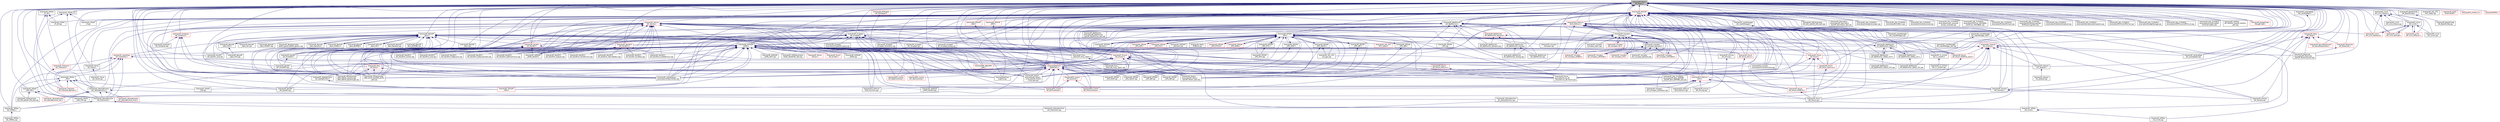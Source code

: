 digraph "libraries/AP_Param/AP_Param.h"
{
 // INTERACTIVE_SVG=YES
  edge [fontname="Helvetica",fontsize="10",labelfontname="Helvetica",labelfontsize="10"];
  node [fontname="Helvetica",fontsize="10",shape=record];
  Node1 [label="libraries/AP_Param\l/AP_Param.h",height=0.2,width=0.4,color="black", fillcolor="grey75", style="filled", fontcolor="black"];
  Node1 -> Node2 [dir="back",color="midnightblue",fontsize="10",style="solid",fontname="Helvetica"];
  Node2 [label="libraries/AC_AttitudeControl\l/AC_AttitudeControl.h",height=0.2,width=0.4,color="black", fillcolor="white", style="filled",URL="$AC__AttitudeControl_8h.html",tooltip="ArduCopter attitude control library. "];
  Node2 -> Node3 [dir="back",color="midnightblue",fontsize="10",style="solid",fontname="Helvetica"];
  Node3 [label="libraries/AC_AttitudeControl\l/AC_AttitudeControl.cpp",height=0.2,width=0.4,color="black", fillcolor="white", style="filled",URL="$AC__AttitudeControl_8cpp.html"];
  Node2 -> Node4 [dir="back",color="midnightblue",fontsize="10",style="solid",fontname="Helvetica"];
  Node4 [label="libraries/AC_AttitudeControl\l/AC_AttitudeControl_Heli.h",height=0.2,width=0.4,color="red", fillcolor="white", style="filled",URL="$AC__AttitudeControl__Heli_8h.html",tooltip="ArduCopter attitude control library for traditional helicopters. "];
  Node2 -> Node5 [dir="back",color="midnightblue",fontsize="10",style="solid",fontname="Helvetica"];
  Node5 [label="libraries/AC_AttitudeControl\l/AC_AttitudeControl_Multi.h",height=0.2,width=0.4,color="red", fillcolor="white", style="filled",URL="$AC__AttitudeControl__Multi_8h.html",tooltip="ArduCopter attitude control library. "];
  Node2 -> Node6 [dir="back",color="midnightblue",fontsize="10",style="solid",fontname="Helvetica"];
  Node6 [label="libraries/AC_AttitudeControl\l/AC_PosControl.h",height=0.2,width=0.4,color="black", fillcolor="white", style="filled",URL="$AC__PosControl_8h.html"];
  Node6 -> Node7 [dir="back",color="midnightblue",fontsize="10",style="solid",fontname="Helvetica"];
  Node7 [label="libraries/AC_AttitudeControl\l/AC_PosControl.cpp",height=0.2,width=0.4,color="black", fillcolor="white", style="filled",URL="$AC__PosControl_8cpp.html"];
  Node6 -> Node8 [dir="back",color="midnightblue",fontsize="10",style="solid",fontname="Helvetica"];
  Node8 [label="libraries/AC_WPNav\l/AC_Circle.h",height=0.2,width=0.4,color="black", fillcolor="white", style="filled",URL="$AC__Circle_8h.html"];
  Node8 -> Node9 [dir="back",color="midnightblue",fontsize="10",style="solid",fontname="Helvetica"];
  Node9 [label="libraries/AC_WPNav\l/AC_Circle.cpp",height=0.2,width=0.4,color="black", fillcolor="white", style="filled",URL="$AC__Circle_8cpp.html"];
  Node6 -> Node10 [dir="back",color="midnightblue",fontsize="10",style="solid",fontname="Helvetica"];
  Node10 [label="libraries/AC_WPNav\l/AC_WPNav.h",height=0.2,width=0.4,color="black", fillcolor="white", style="filled",URL="$AC__WPNav_8h.html"];
  Node10 -> Node11 [dir="back",color="midnightblue",fontsize="10",style="solid",fontname="Helvetica"];
  Node11 [label="libraries/AC_WPNav\l/AC_WPNav.cpp",height=0.2,width=0.4,color="black", fillcolor="white", style="filled",URL="$AC__WPNav_8cpp.html"];
  Node2 -> Node10 [dir="back",color="midnightblue",fontsize="10",style="solid",fontname="Helvetica"];
  Node1 -> Node6 [dir="back",color="midnightblue",fontsize="10",style="solid",fontname="Helvetica"];
  Node1 -> Node12 [dir="back",color="midnightblue",fontsize="10",style="solid",fontname="Helvetica"];
  Node12 [label="libraries/AC_Fence\l/AC_Fence.h",height=0.2,width=0.4,color="black", fillcolor="white", style="filled",URL="$AC__Fence_8h.html"];
  Node12 -> Node13 [dir="back",color="midnightblue",fontsize="10",style="solid",fontname="Helvetica"];
  Node13 [label="libraries/AC_Fence\l/AC_Fence.cpp",height=0.2,width=0.4,color="black", fillcolor="white", style="filled",URL="$AC__Fence_8cpp.html"];
  Node1 -> Node14 [dir="back",color="midnightblue",fontsize="10",style="solid",fontname="Helvetica"];
  Node14 [label="libraries/AC_InputManager\l/AC_InputManager.h",height=0.2,width=0.4,color="black", fillcolor="white", style="filled",URL="$AC__InputManager_8h.html",tooltip="Pilot manual control input library. "];
  Node14 -> Node15 [dir="back",color="midnightblue",fontsize="10",style="solid",fontname="Helvetica"];
  Node15 [label="libraries/AC_InputManager\l/AC_InputManager.cpp",height=0.2,width=0.4,color="black", fillcolor="white", style="filled",URL="$AC__InputManager_8cpp.html"];
  Node14 -> Node16 [dir="back",color="midnightblue",fontsize="10",style="solid",fontname="Helvetica"];
  Node16 [label="libraries/AC_InputManager\l/AC_InputManager_Heli.h",height=0.2,width=0.4,color="black", fillcolor="white", style="filled",URL="$AC__InputManager__Heli_8h.html",tooltip="Pilot manual control input library for Conventional Helicopter. "];
  Node16 -> Node17 [dir="back",color="midnightblue",fontsize="10",style="solid",fontname="Helvetica"];
  Node17 [label="libraries/AC_InputManager\l/AC_InputManager_Heli.cpp",height=0.2,width=0.4,color="black", fillcolor="white", style="filled",URL="$AC__InputManager__Heli_8cpp.html"];
  Node1 -> Node16 [dir="back",color="midnightblue",fontsize="10",style="solid",fontname="Helvetica"];
  Node1 -> Node18 [dir="back",color="midnightblue",fontsize="10",style="solid",fontname="Helvetica"];
  Node18 [label="libraries/AC_PID/AC\l_HELI_PID.h",height=0.2,width=0.4,color="black", fillcolor="white", style="filled",URL="$AC__HELI__PID_8h.html",tooltip="Helicopter Specific Rate PID algorithm, with EEPROM-backed storage of constants. "];
  Node18 -> Node4 [dir="back",color="midnightblue",fontsize="10",style="solid",fontname="Helvetica"];
  Node18 -> Node19 [dir="back",color="midnightblue",fontsize="10",style="solid",fontname="Helvetica"];
  Node19 [label="libraries/AC_PID/AC\l_HELI_PID.cpp",height=0.2,width=0.4,color="black", fillcolor="white", style="filled",URL="$AC__HELI__PID_8cpp.html",tooltip="Generic PID algorithm. "];
  Node18 -> Node20 [dir="back",color="midnightblue",fontsize="10",style="solid",fontname="Helvetica"];
  Node20 [label="libraries/AC_PID/examples\l/AC_PID_test/AC_PID_test.cpp",height=0.2,width=0.4,color="black", fillcolor="white", style="filled",URL="$AC__PID__test_8cpp.html"];
  Node1 -> Node21 [dir="back",color="midnightblue",fontsize="10",style="solid",fontname="Helvetica"];
  Node21 [label="libraries/AC_PID/AC\l_PID.h",height=0.2,width=0.4,color="black", fillcolor="white", style="filled",URL="$AC__PID_8h.html",tooltip="Generic PID algorithm, with EEPROM-backed storage of constants. "];
  Node21 -> Node2 [dir="back",color="midnightblue",fontsize="10",style="solid",fontname="Helvetica"];
  Node21 -> Node6 [dir="back",color="midnightblue",fontsize="10",style="solid",fontname="Helvetica"];
  Node21 -> Node18 [dir="back",color="midnightblue",fontsize="10",style="solid",fontname="Helvetica"];
  Node21 -> Node22 [dir="back",color="midnightblue",fontsize="10",style="solid",fontname="Helvetica"];
  Node22 [label="libraries/AC_PID/AC\l_PID.cpp",height=0.2,width=0.4,color="black", fillcolor="white", style="filled",URL="$AC__PID_8cpp.html",tooltip="Generic PID algorithm. "];
  Node21 -> Node20 [dir="back",color="midnightblue",fontsize="10",style="solid",fontname="Helvetica"];
  Node21 -> Node23 [dir="back",color="midnightblue",fontsize="10",style="solid",fontname="Helvetica"];
  Node23 [label="libraries/AC_PrecLand\l/AC_PrecLand_Backend.h",height=0.2,width=0.4,color="red", fillcolor="white", style="filled",URL="$AC__PrecLand__Backend_8h.html"];
  Node1 -> Node24 [dir="back",color="midnightblue",fontsize="10",style="solid",fontname="Helvetica"];
  Node24 [label="libraries/AC_PID/AC_P.h",height=0.2,width=0.4,color="black", fillcolor="white", style="filled",URL="$AC__P_8h.html"];
  Node24 -> Node2 [dir="back",color="midnightblue",fontsize="10",style="solid",fontname="Helvetica"];
  Node24 -> Node6 [dir="back",color="midnightblue",fontsize="10",style="solid",fontname="Helvetica"];
  Node24 -> Node25 [dir="back",color="midnightblue",fontsize="10",style="solid",fontname="Helvetica"];
  Node25 [label="libraries/AC_PID/AC\l_P.cpp",height=0.2,width=0.4,color="black", fillcolor="white", style="filled",URL="$AC__P_8cpp.html",tooltip="Generic P algorithm. "];
  Node1 -> Node26 [dir="back",color="midnightblue",fontsize="10",style="solid",fontname="Helvetica"];
  Node26 [label="libraries/AC_PID/AC\l_PI_2D.h",height=0.2,width=0.4,color="black", fillcolor="white", style="filled",URL="$AC__PI__2D_8h.html",tooltip="Generic PID algorithm, with EEPROM-backed storage of constants. "];
  Node26 -> Node6 [dir="back",color="midnightblue",fontsize="10",style="solid",fontname="Helvetica"];
  Node26 -> Node27 [dir="back",color="midnightblue",fontsize="10",style="solid",fontname="Helvetica"];
  Node27 [label="libraries/AC_PID/AC\l_PI_2D.cpp",height=0.2,width=0.4,color="black", fillcolor="white", style="filled",URL="$AC__PI__2D_8cpp.html",tooltip="Generic PID algorithm. "];
  Node26 -> Node28 [dir="back",color="midnightblue",fontsize="10",style="solid",fontname="Helvetica"];
  Node28 [label="libraries/AC_PrecLand\l/AC_PrecLand.h",height=0.2,width=0.4,color="red", fillcolor="white", style="filled",URL="$AC__PrecLand_8h.html"];
  Node28 -> Node23 [dir="back",color="midnightblue",fontsize="10",style="solid",fontname="Helvetica"];
  Node1 -> Node29 [dir="back",color="midnightblue",fontsize="10",style="solid",fontname="Helvetica"];
  Node29 [label="libraries/AC_Sprayer\l/AC_Sprayer.h",height=0.2,width=0.4,color="black", fillcolor="white", style="filled",URL="$AC__Sprayer_8h.html",tooltip="Crop sprayer library. "];
  Node29 -> Node30 [dir="back",color="midnightblue",fontsize="10",style="solid",fontname="Helvetica"];
  Node30 [label="libraries/AC_Sprayer\l/AC_Sprayer.cpp",height=0.2,width=0.4,color="black", fillcolor="white", style="filled",URL="$AC__Sprayer_8cpp.html"];
  Node1 -> Node8 [dir="back",color="midnightblue",fontsize="10",style="solid",fontname="Helvetica"];
  Node1 -> Node10 [dir="back",color="midnightblue",fontsize="10",style="solid",fontname="Helvetica"];
  Node1 -> Node31 [dir="back",color="midnightblue",fontsize="10",style="solid",fontname="Helvetica"];
  Node31 [label="libraries/AP_ADC/examples\l/AP_ADC_test/AP_ADC_test.cpp",height=0.2,width=0.4,color="black", fillcolor="white", style="filled",URL="$AP__ADC__test_8cpp.html"];
  Node1 -> Node32 [dir="back",color="midnightblue",fontsize="10",style="solid",fontname="Helvetica"];
  Node32 [label="libraries/AP_AHRS/AP\l_AHRS.h",height=0.2,width=0.4,color="black", fillcolor="white", style="filled",URL="$AP__AHRS_8h.html"];
  Node32 -> Node2 [dir="back",color="midnightblue",fontsize="10",style="solid",fontname="Helvetica"];
  Node32 -> Node33 [dir="back",color="midnightblue",fontsize="10",style="solid",fontname="Helvetica"];
  Node33 [label="libraries/AP_AHRS/AP\l_AHRS.cpp",height=0.2,width=0.4,color="black", fillcolor="white", style="filled",URL="$AP__AHRS_8cpp.html"];
  Node32 -> Node34 [dir="back",color="midnightblue",fontsize="10",style="solid",fontname="Helvetica"];
  Node34 [label="libraries/AP_AHRS/AP\l_AHRS_NavEKF.h",height=0.2,width=0.4,color="black", fillcolor="white", style="filled",URL="$AP__AHRS__NavEKF_8h.html"];
  Node34 -> Node32 [dir="back",color="midnightblue",fontsize="10",style="solid",fontname="Helvetica"];
  Node32 -> Node35 [dir="back",color="midnightblue",fontsize="10",style="solid",fontname="Helvetica"];
  Node35 [label="libraries/AP_AHRS/AP\l_AHRS_DCM.cpp",height=0.2,width=0.4,color="black", fillcolor="white", style="filled",URL="$AP__AHRS__DCM_8cpp.html"];
  Node32 -> Node36 [dir="back",color="midnightblue",fontsize="10",style="solid",fontname="Helvetica"];
  Node36 [label="libraries/AP_AHRS/AP\l_AHRS_NavEKF.cpp",height=0.2,width=0.4,color="black", fillcolor="white", style="filled",URL="$AP__AHRS__NavEKF_8cpp.html"];
  Node32 -> Node37 [dir="back",color="midnightblue",fontsize="10",style="solid",fontname="Helvetica"];
  Node37 [label="libraries/AP_AHRS/examples\l/AHRS_Test/AHRS_Test.cpp",height=0.2,width=0.4,color="black", fillcolor="white", style="filled",URL="$AHRS__Test_8cpp.html"];
  Node32 -> Node38 [dir="back",color="midnightblue",fontsize="10",style="solid",fontname="Helvetica"];
  Node38 [label="libraries/AP_Arming\l/AP_Arming.h",height=0.2,width=0.4,color="black", fillcolor="white", style="filled",URL="$AP__Arming_8h.html"];
  Node38 -> Node39 [dir="back",color="midnightblue",fontsize="10",style="solid",fontname="Helvetica"];
  Node39 [label="libraries/AP_Arming\l/AP_Arming.cpp",height=0.2,width=0.4,color="black", fillcolor="white", style="filled",URL="$AP__Arming_8cpp.html"];
  Node32 -> Node40 [dir="back",color="midnightblue",fontsize="10",style="solid",fontname="Helvetica"];
  Node40 [label="libraries/AP_Camera\l/AP_Camera.h",height=0.2,width=0.4,color="black", fillcolor="white", style="filled",URL="$AP__Camera_8h.html",tooltip="Photo or video camera manager, with EEPROM-backed storage of constants. "];
  Node40 -> Node41 [dir="back",color="midnightblue",fontsize="10",style="solid",fontname="Helvetica"];
  Node41 [label="libraries/AP_Camera\l/AP_Camera.cpp",height=0.2,width=0.4,color="black", fillcolor="white", style="filled",URL="$AP__Camera_8cpp.html"];
  Node32 -> Node42 [dir="back",color="midnightblue",fontsize="10",style="solid",fontname="Helvetica"];
  Node42 [label="libraries/AP_Frsky\l_Telem/AP_Frsky_Telem.h",height=0.2,width=0.4,color="black", fillcolor="white", style="filled",URL="$AP__Frsky__Telem_8h.html"];
  Node42 -> Node43 [dir="back",color="midnightblue",fontsize="10",style="solid",fontname="Helvetica"];
  Node43 [label="libraries/AP_Frsky\l_Telem/AP_Frsky_Telem.cpp",height=0.2,width=0.4,color="black", fillcolor="white", style="filled",URL="$AP__Frsky__Telem_8cpp.html"];
  Node32 -> Node44 [dir="back",color="midnightblue",fontsize="10",style="solid",fontname="Helvetica"];
  Node44 [label="libraries/AP_GPS/examples\l/GPS_AUTO_test/GPS_AUTO\l_test.cpp",height=0.2,width=0.4,color="black", fillcolor="white", style="filled",URL="$GPS__AUTO__test_8cpp.html"];
  Node32 -> Node45 [dir="back",color="midnightblue",fontsize="10",style="solid",fontname="Helvetica"];
  Node45 [label="libraries/AP_GPS/examples\l/GPS_UBLOX_passthrough\l/GPS_UBLOX_passthrough.cpp",height=0.2,width=0.4,color="black", fillcolor="white", style="filled",URL="$GPS__UBLOX__passthrough_8cpp.html"];
  Node32 -> Node46 [dir="back",color="midnightblue",fontsize="10",style="solid",fontname="Helvetica"];
  Node46 [label="libraries/AP_InertialNav\l/AP_InertialNav.h",height=0.2,width=0.4,color="red", fillcolor="white", style="filled",URL="$AP__InertialNav_8h.html"];
  Node46 -> Node6 [dir="back",color="midnightblue",fontsize="10",style="solid",fontname="Helvetica"];
  Node46 -> Node12 [dir="back",color="midnightblue",fontsize="10",style="solid",fontname="Helvetica"];
  Node46 -> Node28 [dir="back",color="midnightblue",fontsize="10",style="solid",fontname="Helvetica"];
  Node46 -> Node23 [dir="back",color="midnightblue",fontsize="10",style="solid",fontname="Helvetica"];
  Node46 -> Node29 [dir="back",color="midnightblue",fontsize="10",style="solid",fontname="Helvetica"];
  Node46 -> Node8 [dir="back",color="midnightblue",fontsize="10",style="solid",fontname="Helvetica"];
  Node46 -> Node10 [dir="back",color="midnightblue",fontsize="10",style="solid",fontname="Helvetica"];
  Node32 -> Node47 [dir="back",color="midnightblue",fontsize="10",style="solid",fontname="Helvetica"];
  Node47 [label="libraries/AP_InertialSensor\l/examples/VibTest/VibTest.cpp",height=0.2,width=0.4,color="black", fillcolor="white", style="filled",URL="$VibTest_8cpp.html"];
  Node32 -> Node48 [dir="back",color="midnightblue",fontsize="10",style="solid",fontname="Helvetica"];
  Node48 [label="libraries/AP_IRLock\l/IRLock.h",height=0.2,width=0.4,color="red", fillcolor="white", style="filled",URL="$IRLock_8h.html"];
  Node32 -> Node49 [dir="back",color="midnightblue",fontsize="10",style="solid",fontname="Helvetica"];
  Node49 [label="libraries/AP_L1_Control\l/AP_L1_Control.h",height=0.2,width=0.4,color="black", fillcolor="white", style="filled",URL="$AP__L1__Control_8h.html",tooltip="L1 Control algorithm. This is a instance of an AP_Navigation class. "];
  Node49 -> Node50 [dir="back",color="midnightblue",fontsize="10",style="solid",fontname="Helvetica"];
  Node50 [label="libraries/AP_L1_Control\l/AP_L1_Control.cpp",height=0.2,width=0.4,color="black", fillcolor="white", style="filled",URL="$AP__L1__Control_8cpp.html"];
  Node32 -> Node51 [dir="back",color="midnightblue",fontsize="10",style="solid",fontname="Helvetica"];
  Node51 [label="libraries/AP_Mission\l/AP_Mission.h",height=0.2,width=0.4,color="red", fillcolor="white", style="filled",URL="$AP__Mission_8h.html",tooltip="Handles the MAVLINK command mission stack. Reads and writes mission to storage. "];
  Node51 -> Node40 [dir="back",color="midnightblue",fontsize="10",style="solid",fontname="Helvetica"];
  Node51 -> Node44 [dir="back",color="midnightblue",fontsize="10",style="solid",fontname="Helvetica"];
  Node51 -> Node45 [dir="back",color="midnightblue",fontsize="10",style="solid",fontname="Helvetica"];
  Node51 -> Node52 [dir="back",color="midnightblue",fontsize="10",style="solid",fontname="Helvetica"];
  Node52 [label="libraries/AP_HAL_FLYMAPLE\l/examples/AP_Baro_BMP085\l_test/AP_Baro_BMP085_test.cpp",height=0.2,width=0.4,color="black", fillcolor="white", style="filled",URL="$AP__Baro__BMP085__test_8cpp.html"];
  Node51 -> Node47 [dir="back",color="midnightblue",fontsize="10",style="solid",fontname="Helvetica"];
  Node51 -> Node53 [dir="back",color="midnightblue",fontsize="10",style="solid",fontname="Helvetica"];
  Node53 [label="libraries/AP_Motors\l/examples/AP_Motors\l_test/AP_Motors_test.cpp",height=0.2,width=0.4,color="black", fillcolor="white", style="filled",URL="$AP__Motors__test_8cpp.html"];
  Node51 -> Node54 [dir="back",color="midnightblue",fontsize="10",style="solid",fontname="Helvetica"];
  Node54 [label="libraries/AP_Motors\l/examples/AP_Motors\l_Time_test/AP_Motors\l_Time_test.cpp",height=0.2,width=0.4,color="black", fillcolor="white", style="filled",URL="$AP__Motors__Time__test_8cpp.html"];
  Node51 -> Node55 [dir="back",color="midnightblue",fontsize="10",style="solid",fontname="Helvetica"];
  Node55 [label="libraries/AP_Mount\l/examples/trivial_AP\l_Mount/trivial_AP_Mount.cpp",height=0.2,width=0.4,color="black", fillcolor="white", style="filled",URL="$trivial__AP__Mount_8cpp.html"];
  Node51 -> Node56 [dir="back",color="midnightblue",fontsize="10",style="solid",fontname="Helvetica"];
  Node56 [label="libraries/APM_OBC/APM\l_OBC.h",height=0.2,width=0.4,color="red", fillcolor="white", style="filled",URL="$APM__OBC_8h.html"];
  Node51 -> Node57 [dir="back",color="midnightblue",fontsize="10",style="solid",fontname="Helvetica"];
  Node57 [label="libraries/DataFlash\l/DataFlash.h",height=0.2,width=0.4,color="red", fillcolor="white", style="filled",URL="$DataFlash_8h.html"];
  Node57 -> Node21 [dir="back",color="midnightblue",fontsize="10",style="solid",fontname="Helvetica"];
  Node57 -> Node58 [dir="back",color="midnightblue",fontsize="10",style="solid",fontname="Helvetica"];
  Node58 [label="libraries/AP_GPS/AP\l_GPS_GSOF.cpp",height=0.2,width=0.4,color="black", fillcolor="white", style="filled",URL="$AP__GPS__GSOF_8cpp.html"];
  Node57 -> Node59 [dir="back",color="midnightblue",fontsize="10",style="solid",fontname="Helvetica"];
  Node59 [label="libraries/AP_GPS/AP\l_GPS_SBF.cpp",height=0.2,width=0.4,color="black", fillcolor="white", style="filled",URL="$AP__GPS__SBF_8cpp.html"];
  Node57 -> Node60 [dir="back",color="midnightblue",fontsize="10",style="solid",fontname="Helvetica"];
  Node60 [label="libraries/AP_GPS/AP\l_GPS_SBP.cpp",height=0.2,width=0.4,color="black", fillcolor="white", style="filled",URL="$AP__GPS__SBP_8cpp.html"];
  Node57 -> Node61 [dir="back",color="midnightblue",fontsize="10",style="solid",fontname="Helvetica"];
  Node61 [label="libraries/AP_GPS/AP\l_GPS_UBLOX.cpp",height=0.2,width=0.4,color="black", fillcolor="white", style="filled",URL="$AP__GPS__UBLOX_8cpp.html"];
  Node57 -> Node44 [dir="back",color="midnightblue",fontsize="10",style="solid",fontname="Helvetica"];
  Node57 -> Node45 [dir="back",color="midnightblue",fontsize="10",style="solid",fontname="Helvetica"];
  Node57 -> Node52 [dir="back",color="midnightblue",fontsize="10",style="solid",fontname="Helvetica"];
  Node57 -> Node47 [dir="back",color="midnightblue",fontsize="10",style="solid",fontname="Helvetica"];
  Node57 -> Node53 [dir="back",color="midnightblue",fontsize="10",style="solid",fontname="Helvetica"];
  Node57 -> Node54 [dir="back",color="midnightblue",fontsize="10",style="solid",fontname="Helvetica"];
  Node57 -> Node55 [dir="back",color="midnightblue",fontsize="10",style="solid",fontname="Helvetica"];
  Node57 -> Node62 [dir="back",color="midnightblue",fontsize="10",style="solid",fontname="Helvetica"];
  Node62 [label="libraries/AP_SpdHgtControl\l/AP_SpdHgtControl.h",height=0.2,width=0.4,color="black", fillcolor="white", style="filled",URL="$AP__SpdHgtControl_8h.html",tooltip="generic speed & height controller interface "];
  Node62 -> Node63 [dir="back",color="midnightblue",fontsize="10",style="solid",fontname="Helvetica"];
  Node63 [label="libraries/AP_TECS/AP\l_TECS.h",height=0.2,width=0.4,color="red", fillcolor="white", style="filled",URL="$AP__TECS_8h.html",tooltip="Combined Total Energy Speed & Height Control. This is a instance of an AP_SpdHgtControl class..."];
  Node57 -> Node63 [dir="back",color="midnightblue",fontsize="10",style="solid",fontname="Helvetica"];
  Node57 -> Node64 [dir="back",color="midnightblue",fontsize="10",style="solid",fontname="Helvetica"];
  Node64 [label="libraries/APM_Control\l/AP_AutoTune.h",height=0.2,width=0.4,color="red", fillcolor="white", style="filled",URL="$AP__AutoTune_8h.html"];
  Node64 -> Node65 [dir="back",color="midnightblue",fontsize="10",style="solid",fontname="Helvetica"];
  Node65 [label="libraries/APM_Control\l/AP_PitchController.h",height=0.2,width=0.4,color="red", fillcolor="white", style="filled",URL="$AP__PitchController_8h.html"];
  Node64 -> Node66 [dir="back",color="midnightblue",fontsize="10",style="solid",fontname="Helvetica"];
  Node66 [label="libraries/APM_Control\l/AP_RollController.h",height=0.2,width=0.4,color="red", fillcolor="white", style="filled",URL="$AP__RollController_8h.html"];
  Node57 -> Node65 [dir="back",color="midnightblue",fontsize="10",style="solid",fontname="Helvetica"];
  Node57 -> Node66 [dir="back",color="midnightblue",fontsize="10",style="solid",fontname="Helvetica"];
  Node57 -> Node67 [dir="back",color="midnightblue",fontsize="10",style="solid",fontname="Helvetica"];
  Node67 [label="libraries/APM_Control\l/AP_SteerController.h",height=0.2,width=0.4,color="red", fillcolor="white", style="filled",URL="$AP__SteerController_8h.html"];
  Node57 -> Node68 [dir="back",color="midnightblue",fontsize="10",style="solid",fontname="Helvetica"];
  Node68 [label="libraries/APM_Control\l/AP_YawController.h",height=0.2,width=0.4,color="red", fillcolor="white", style="filled",URL="$AP__YawController_8h.html"];
  Node57 -> Node69 [dir="back",color="midnightblue",fontsize="10",style="solid",fontname="Helvetica"];
  Node69 [label="libraries/DataFlash\l/LogFile.cpp",height=0.2,width=0.4,color="black", fillcolor="white", style="filled",URL="$LogFile_8cpp.html"];
  Node57 -> Node70 [dir="back",color="midnightblue",fontsize="10",style="solid",fontname="Helvetica"];
  Node70 [label="libraries/GCS_MAVLink\l/GCS.h",height=0.2,width=0.4,color="red", fillcolor="white", style="filled",URL="$GCS_8h.html",tooltip="Interface definition for the various Ground Control System. "];
  Node70 -> Node36 [dir="back",color="midnightblue",fontsize="10",style="solid",fontname="Helvetica"];
  Node70 -> Node39 [dir="back",color="midnightblue",fontsize="10",style="solid",fontname="Helvetica"];
  Node70 -> Node40 [dir="back",color="midnightblue",fontsize="10",style="solid",fontname="Helvetica"];
  Node70 -> Node71 [dir="back",color="midnightblue",fontsize="10",style="solid",fontname="Helvetica"];
  Node71 [label="libraries/AP_Compass\l/AP_Compass_Calibration.cpp",height=0.2,width=0.4,color="black", fillcolor="white", style="filled",URL="$AP__Compass__Calibration_8cpp.html"];
  Node70 -> Node72 [dir="back",color="midnightblue",fontsize="10",style="solid",fontname="Helvetica"];
  Node72 [label="libraries/AP_Mount\l/AP_Mount_SToRM32.h",height=0.2,width=0.4,color="red", fillcolor="white", style="filled",URL="$AP__Mount__SToRM32_8h.html"];
  Node72 -> Node73 [dir="back",color="midnightblue",fontsize="10",style="solid",fontname="Helvetica"];
  Node73 [label="libraries/AP_Mount\l/AP_Mount.cpp",height=0.2,width=0.4,color="black", fillcolor="white", style="filled",URL="$AP__Mount_8cpp.html"];
  Node70 -> Node74 [dir="back",color="midnightblue",fontsize="10",style="solid",fontname="Helvetica"];
  Node74 [label="libraries/AP_NavEKF\l/AP_NavEKF.cpp",height=0.2,width=0.4,color="black", fillcolor="white", style="filled",URL="$AP__NavEKF_8cpp.html"];
  Node70 -> Node75 [dir="back",color="midnightblue",fontsize="10",style="solid",fontname="Helvetica"];
  Node75 [label="libraries/GCS_MAVLink\l/GCS_Common.cpp",height=0.2,width=0.4,color="black", fillcolor="white", style="filled",URL="$GCS__Common_8cpp.html"];
  Node70 -> Node76 [dir="back",color="midnightblue",fontsize="10",style="solid",fontname="Helvetica"];
  Node76 [label="libraries/GCS_MAVLink\l/GCS_MAVLink.cpp",height=0.2,width=0.4,color="black", fillcolor="white", style="filled",URL="$GCS__MAVLink_8cpp.html"];
  Node51 -> Node77 [dir="back",color="midnightblue",fontsize="10",style="solid",fontname="Helvetica"];
  Node77 [label="libraries/GCS_Console\l/examples/Console/Console.cpp",height=0.2,width=0.4,color="black", fillcolor="white", style="filled",URL="$GCS__Console_2examples_2Console_2Console_8cpp.html"];
  Node51 -> Node70 [dir="back",color="midnightblue",fontsize="10",style="solid",fontname="Helvetica"];
  Node32 -> Node53 [dir="back",color="midnightblue",fontsize="10",style="solid",fontname="Helvetica"];
  Node32 -> Node54 [dir="back",color="midnightblue",fontsize="10",style="solid",fontname="Helvetica"];
  Node32 -> Node78 [dir="back",color="midnightblue",fontsize="10",style="solid",fontname="Helvetica"];
  Node78 [label="libraries/AP_Mount\l/AP_Gimbal.h",height=0.2,width=0.4,color="red", fillcolor="white", style="filled",URL="$AP__Gimbal_8h.html"];
  Node32 -> Node79 [dir="back",color="midnightblue",fontsize="10",style="solid",fontname="Helvetica"];
  Node79 [label="libraries/AP_Mount\l/AP_Mount.h",height=0.2,width=0.4,color="red", fillcolor="white", style="filled",URL="$AP__Mount_8h.html"];
  Node79 -> Node73 [dir="back",color="midnightblue",fontsize="10",style="solid",fontname="Helvetica"];
  Node79 -> Node80 [dir="back",color="midnightblue",fontsize="10",style="solid",fontname="Helvetica"];
  Node80 [label="libraries/AP_Mount\l/AP_Mount_Alexmos.h",height=0.2,width=0.4,color="red", fillcolor="white", style="filled",URL="$AP__Mount__Alexmos_8h.html"];
  Node80 -> Node73 [dir="back",color="midnightblue",fontsize="10",style="solid",fontname="Helvetica"];
  Node79 -> Node55 [dir="back",color="midnightblue",fontsize="10",style="solid",fontname="Helvetica"];
  Node79 -> Node70 [dir="back",color="midnightblue",fontsize="10",style="solid",fontname="Helvetica"];
  Node32 -> Node81 [dir="back",color="midnightblue",fontsize="10",style="solid",fontname="Helvetica"];
  Node81 [label="libraries/AP_Mount\l/AP_Mount_Servo.h",height=0.2,width=0.4,color="red", fillcolor="white", style="filled",URL="$AP__Mount__Servo_8h.html"];
  Node81 -> Node73 [dir="back",color="midnightblue",fontsize="10",style="solid",fontname="Helvetica"];
  Node32 -> Node82 [dir="back",color="midnightblue",fontsize="10",style="solid",fontname="Helvetica"];
  Node82 [label="libraries/AP_Mount\l/AP_Mount_MAVLink.h",height=0.2,width=0.4,color="red", fillcolor="white", style="filled",URL="$AP__Mount__MAVLink_8h.html"];
  Node82 -> Node73 [dir="back",color="midnightblue",fontsize="10",style="solid",fontname="Helvetica"];
  Node32 -> Node80 [dir="back",color="midnightblue",fontsize="10",style="solid",fontname="Helvetica"];
  Node32 -> Node72 [dir="back",color="midnightblue",fontsize="10",style="solid",fontname="Helvetica"];
  Node32 -> Node83 [dir="back",color="midnightblue",fontsize="10",style="solid",fontname="Helvetica"];
  Node83 [label="libraries/AP_Mount\l/AP_Mount_SToRM32_serial.h",height=0.2,width=0.4,color="red", fillcolor="white", style="filled",URL="$AP__Mount__SToRM32__serial_8h.html"];
  Node83 -> Node73 [dir="back",color="midnightblue",fontsize="10",style="solid",fontname="Helvetica"];
  Node32 -> Node55 [dir="back",color="midnightblue",fontsize="10",style="solid",fontname="Helvetica"];
  Node32 -> Node74 [dir="back",color="midnightblue",fontsize="10",style="solid",fontname="Helvetica"];
  Node32 -> Node84 [dir="back",color="midnightblue",fontsize="10",style="solid",fontname="Helvetica"];
  Node84 [label="libraries/AP_NavEKF\l/AP_NavEKF_core.cpp",height=0.2,width=0.4,color="black", fillcolor="white", style="filled",URL="$AP__NavEKF__core_8cpp.html"];
  Node32 -> Node85 [dir="back",color="midnightblue",fontsize="10",style="solid",fontname="Helvetica"];
  Node85 [label="libraries/AP_NavEKF\l/AP_SmallEKF.h",height=0.2,width=0.4,color="black", fillcolor="white", style="filled",URL="$AP__SmallEKF_8h.html"];
  Node85 -> Node86 [dir="back",color="midnightblue",fontsize="10",style="solid",fontname="Helvetica"];
  Node86 [label="libraries/AP_NavEKF\l/AP_SmallEKF.cpp",height=0.2,width=0.4,color="black", fillcolor="white", style="filled",URL="$AP__SmallEKF_8cpp.html"];
  Node32 -> Node86 [dir="back",color="midnightblue",fontsize="10",style="solid",fontname="Helvetica"];
  Node32 -> Node87 [dir="back",color="midnightblue",fontsize="10",style="solid",fontname="Helvetica"];
  Node87 [label="libraries/AP_NavEKF2\l/AP_NavEKF2_AirDataFusion.cpp",height=0.2,width=0.4,color="black", fillcolor="white", style="filled",URL="$AP__NavEKF2__AirDataFusion_8cpp.html"];
  Node32 -> Node88 [dir="back",color="midnightblue",fontsize="10",style="solid",fontname="Helvetica"];
  Node88 [label="libraries/AP_NavEKF2\l/AP_NavEKF2_Control.cpp",height=0.2,width=0.4,color="black", fillcolor="white", style="filled",URL="$AP__NavEKF2__Control_8cpp.html"];
  Node32 -> Node89 [dir="back",color="midnightblue",fontsize="10",style="solid",fontname="Helvetica"];
  Node89 [label="libraries/AP_NavEKF2\l/AP_NavEKF2_core.cpp",height=0.2,width=0.4,color="black", fillcolor="white", style="filled",URL="$AP__NavEKF2__core_8cpp.html"];
  Node32 -> Node90 [dir="back",color="midnightblue",fontsize="10",style="solid",fontname="Helvetica"];
  Node90 [label="libraries/AP_NavEKF2\l/AP_NavEKF2_MagFusion.cpp",height=0.2,width=0.4,color="black", fillcolor="white", style="filled",URL="$AP__NavEKF2__MagFusion_8cpp.html"];
  Node32 -> Node91 [dir="back",color="midnightblue",fontsize="10",style="solid",fontname="Helvetica"];
  Node91 [label="libraries/AP_NavEKF2\l/AP_NavEKF2_Measurements.cpp",height=0.2,width=0.4,color="black", fillcolor="white", style="filled",URL="$AP__NavEKF2__Measurements_8cpp.html"];
  Node32 -> Node92 [dir="back",color="midnightblue",fontsize="10",style="solid",fontname="Helvetica"];
  Node92 [label="libraries/AP_NavEKF2\l/AP_NavEKF2_OptFlowFusion.cpp",height=0.2,width=0.4,color="black", fillcolor="white", style="filled",URL="$AP__NavEKF2__OptFlowFusion_8cpp.html"];
  Node32 -> Node93 [dir="back",color="midnightblue",fontsize="10",style="solid",fontname="Helvetica"];
  Node93 [label="libraries/AP_NavEKF2\l/AP_NavEKF2_Outputs.cpp",height=0.2,width=0.4,color="black", fillcolor="white", style="filled",URL="$AP__NavEKF2__Outputs_8cpp.html"];
  Node32 -> Node94 [dir="back",color="midnightblue",fontsize="10",style="solid",fontname="Helvetica"];
  Node94 [label="libraries/AP_NavEKF2\l/AP_NavEKF2_PosVelFusion.cpp",height=0.2,width=0.4,color="black", fillcolor="white", style="filled",URL="$AP__NavEKF2__PosVelFusion_8cpp.html"];
  Node32 -> Node95 [dir="back",color="midnightblue",fontsize="10",style="solid",fontname="Helvetica"];
  Node95 [label="libraries/AP_NavEKF2\l/AP_NavEKF2_VehicleStatus.cpp",height=0.2,width=0.4,color="black", fillcolor="white", style="filled",URL="$AP__NavEKF2__VehicleStatus_8cpp.html"];
  Node32 -> Node96 [dir="back",color="midnightblue",fontsize="10",style="solid",fontname="Helvetica"];
  Node96 [label="libraries/AP_NavEKF2\l/AP_NavEKF_GyroBias.cpp",height=0.2,width=0.4,color="black", fillcolor="white", style="filled",URL="$AP__NavEKF__GyroBias_8cpp.html"];
  Node32 -> Node97 [dir="back",color="midnightblue",fontsize="10",style="solid",fontname="Helvetica"];
  Node97 [label="libraries/AP_Rally\l/AP_Rally.h",height=0.2,width=0.4,color="red", fillcolor="white", style="filled",URL="$AP__Rally_8h.html",tooltip="Handles rally point storage and retrieval. "];
  Node97 -> Node44 [dir="back",color="midnightblue",fontsize="10",style="solid",fontname="Helvetica"];
  Node97 -> Node45 [dir="back",color="midnightblue",fontsize="10",style="solid",fontname="Helvetica"];
  Node97 -> Node47 [dir="back",color="midnightblue",fontsize="10",style="solid",fontname="Helvetica"];
  Node32 -> Node63 [dir="back",color="midnightblue",fontsize="10",style="solid",fontname="Helvetica"];
  Node32 -> Node65 [dir="back",color="midnightblue",fontsize="10",style="solid",fontname="Helvetica"];
  Node32 -> Node66 [dir="back",color="midnightblue",fontsize="10",style="solid",fontname="Helvetica"];
  Node32 -> Node67 [dir="back",color="midnightblue",fontsize="10",style="solid",fontname="Helvetica"];
  Node32 -> Node68 [dir="back",color="midnightblue",fontsize="10",style="solid",fontname="Helvetica"];
  Node32 -> Node57 [dir="back",color="midnightblue",fontsize="10",style="solid",fontname="Helvetica"];
  Node32 -> Node69 [dir="back",color="midnightblue",fontsize="10",style="solid",fontname="Helvetica"];
  Node32 -> Node75 [dir="back",color="midnightblue",fontsize="10",style="solid",fontname="Helvetica"];
  Node1 -> Node98 [dir="back",color="midnightblue",fontsize="10",style="solid",fontname="Helvetica"];
  Node98 [label="libraries/AP_Airspeed\l/AP_Airspeed.h",height=0.2,width=0.4,color="black", fillcolor="white", style="filled",URL="$AP__Airspeed_8h.html"];
  Node98 -> Node32 [dir="back",color="midnightblue",fontsize="10",style="solid",fontname="Helvetica"];
  Node98 -> Node99 [dir="back",color="midnightblue",fontsize="10",style="solid",fontname="Helvetica"];
  Node99 [label="libraries/AP_Airspeed\l/Airspeed_Calibration.cpp",height=0.2,width=0.4,color="black", fillcolor="white", style="filled",URL="$Airspeed__Calibration_8cpp.html"];
  Node98 -> Node100 [dir="back",color="midnightblue",fontsize="10",style="solid",fontname="Helvetica"];
  Node100 [label="libraries/AP_Airspeed\l/AP_Airspeed.cpp",height=0.2,width=0.4,color="black", fillcolor="white", style="filled",URL="$AP__Airspeed_8cpp.html"];
  Node98 -> Node101 [dir="back",color="midnightblue",fontsize="10",style="solid",fontname="Helvetica"];
  Node101 [label="libraries/AP_Airspeed\l/AP_Airspeed_analog.cpp",height=0.2,width=0.4,color="black", fillcolor="white", style="filled",URL="$AP__Airspeed__analog_8cpp.html"];
  Node98 -> Node102 [dir="back",color="midnightblue",fontsize="10",style="solid",fontname="Helvetica"];
  Node102 [label="libraries/AP_Airspeed\l/examples/Airspeed/Airspeed.cpp",height=0.2,width=0.4,color="black", fillcolor="white", style="filled",URL="$Airspeed_8cpp.html"];
  Node98 -> Node44 [dir="back",color="midnightblue",fontsize="10",style="solid",fontname="Helvetica"];
  Node98 -> Node45 [dir="back",color="midnightblue",fontsize="10",style="solid",fontname="Helvetica"];
  Node98 -> Node47 [dir="back",color="midnightblue",fontsize="10",style="solid",fontname="Helvetica"];
  Node98 -> Node53 [dir="back",color="midnightblue",fontsize="10",style="solid",fontname="Helvetica"];
  Node98 -> Node54 [dir="back",color="midnightblue",fontsize="10",style="solid",fontname="Helvetica"];
  Node98 -> Node55 [dir="back",color="midnightblue",fontsize="10",style="solid",fontname="Helvetica"];
  Node98 -> Node103 [dir="back",color="midnightblue",fontsize="10",style="solid",fontname="Helvetica"];
  Node103 [label="libraries/AP_NavEKF\l/AP_NavEKF.h",height=0.2,width=0.4,color="red", fillcolor="white", style="filled",URL="$AP__NavEKF_8h.html"];
  Node103 -> Node34 [dir="back",color="midnightblue",fontsize="10",style="solid",fontname="Helvetica"];
  Node103 -> Node44 [dir="back",color="midnightblue",fontsize="10",style="solid",fontname="Helvetica"];
  Node103 -> Node45 [dir="back",color="midnightblue",fontsize="10",style="solid",fontname="Helvetica"];
  Node103 -> Node47 [dir="back",color="midnightblue",fontsize="10",style="solid",fontname="Helvetica"];
  Node103 -> Node53 [dir="back",color="midnightblue",fontsize="10",style="solid",fontname="Helvetica"];
  Node103 -> Node54 [dir="back",color="midnightblue",fontsize="10",style="solid",fontname="Helvetica"];
  Node103 -> Node74 [dir="back",color="midnightblue",fontsize="10",style="solid",fontname="Helvetica"];
  Node103 -> Node85 [dir="back",color="midnightblue",fontsize="10",style="solid",fontname="Helvetica"];
  Node98 -> Node85 [dir="back",color="midnightblue",fontsize="10",style="solid",fontname="Helvetica"];
  Node98 -> Node104 [dir="back",color="midnightblue",fontsize="10",style="solid",fontname="Helvetica"];
  Node104 [label="libraries/AP_NavEKF2\l/AP_NavEKF2.h",height=0.2,width=0.4,color="red", fillcolor="white", style="filled",URL="$AP__NavEKF2_8h.html"];
  Node104 -> Node34 [dir="back",color="midnightblue",fontsize="10",style="solid",fontname="Helvetica"];
  Node104 -> Node87 [dir="back",color="midnightblue",fontsize="10",style="solid",fontname="Helvetica"];
  Node104 -> Node88 [dir="back",color="midnightblue",fontsize="10",style="solid",fontname="Helvetica"];
  Node104 -> Node89 [dir="back",color="midnightblue",fontsize="10",style="solid",fontname="Helvetica"];
  Node104 -> Node90 [dir="back",color="midnightblue",fontsize="10",style="solid",fontname="Helvetica"];
  Node104 -> Node91 [dir="back",color="midnightblue",fontsize="10",style="solid",fontname="Helvetica"];
  Node104 -> Node92 [dir="back",color="midnightblue",fontsize="10",style="solid",fontname="Helvetica"];
  Node104 -> Node93 [dir="back",color="midnightblue",fontsize="10",style="solid",fontname="Helvetica"];
  Node104 -> Node94 [dir="back",color="midnightblue",fontsize="10",style="solid",fontname="Helvetica"];
  Node104 -> Node95 [dir="back",color="midnightblue",fontsize="10",style="solid",fontname="Helvetica"];
  Node104 -> Node96 [dir="back",color="midnightblue",fontsize="10",style="solid",fontname="Helvetica"];
  Node98 -> Node57 [dir="back",color="midnightblue",fontsize="10",style="solid",fontname="Helvetica"];
  Node1 -> Node38 [dir="back",color="midnightblue",fontsize="10",style="solid",fontname="Helvetica"];
  Node1 -> Node105 [dir="back",color="midnightblue",fontsize="10",style="solid",fontname="Helvetica"];
  Node105 [label="libraries/AP_Baro/AP\l_Baro.h",height=0.2,width=0.4,color="black", fillcolor="white", style="filled",URL="$AP__Baro_8h.html"];
  Node105 -> Node32 [dir="back",color="midnightblue",fontsize="10",style="solid",fontname="Helvetica"];
  Node105 -> Node106 [dir="back",color="midnightblue",fontsize="10",style="solid",fontname="Helvetica"];
  Node106 [label="libraries/AP_Baro/AP\l_Baro.cpp",height=0.2,width=0.4,color="black", fillcolor="white", style="filled",URL="$AP__Baro_8cpp.html"];
  Node105 -> Node107 [dir="back",color="midnightblue",fontsize="10",style="solid",fontname="Helvetica"];
  Node107 [label="libraries/AP_Baro/AP\l_Baro_Backend.h",height=0.2,width=0.4,color="black", fillcolor="white", style="filled",URL="$AP__Baro__Backend_8h.html"];
  Node107 -> Node105 [dir="back",color="midnightblue",fontsize="10",style="solid",fontname="Helvetica"];
  Node105 -> Node108 [dir="back",color="midnightblue",fontsize="10",style="solid",fontname="Helvetica"];
  Node108 [label="libraries/AP_Baro/AP\l_Baro_MS5611.h",height=0.2,width=0.4,color="black", fillcolor="white", style="filled",URL="$AP__Baro__MS5611_8h.html"];
  Node108 -> Node105 [dir="back",color="midnightblue",fontsize="10",style="solid",fontname="Helvetica"];
  Node105 -> Node109 [dir="back",color="midnightblue",fontsize="10",style="solid",fontname="Helvetica"];
  Node109 [label="libraries/AP_Baro/AP\l_Baro_BMP085.h",height=0.2,width=0.4,color="black", fillcolor="white", style="filled",URL="$AP__Baro__BMP085_8h.html"];
  Node109 -> Node105 [dir="back",color="midnightblue",fontsize="10",style="solid",fontname="Helvetica"];
  Node105 -> Node110 [dir="back",color="midnightblue",fontsize="10",style="solid",fontname="Helvetica"];
  Node110 [label="libraries/AP_Baro/AP\l_Baro_HIL.h",height=0.2,width=0.4,color="black", fillcolor="white", style="filled",URL="$AP__Baro__HIL_8h.html"];
  Node110 -> Node105 [dir="back",color="midnightblue",fontsize="10",style="solid",fontname="Helvetica"];
  Node105 -> Node111 [dir="back",color="midnightblue",fontsize="10",style="solid",fontname="Helvetica"];
  Node111 [label="libraries/AP_Baro/AP\l_Baro_PX4.h",height=0.2,width=0.4,color="black", fillcolor="white", style="filled",URL="$AP__Baro__PX4_8h.html"];
  Node111 -> Node105 [dir="back",color="midnightblue",fontsize="10",style="solid",fontname="Helvetica"];
  Node111 -> Node112 [dir="back",color="midnightblue",fontsize="10",style="solid",fontname="Helvetica"];
  Node112 [label="libraries/AP_Baro/AP\l_Baro_PX4.cpp",height=0.2,width=0.4,color="black", fillcolor="white", style="filled",URL="$AP__Baro__PX4_8cpp.html"];
  Node105 -> Node113 [dir="back",color="midnightblue",fontsize="10",style="solid",fontname="Helvetica"];
  Node113 [label="libraries/AP_Baro/AP\l_Baro_Backend.cpp",height=0.2,width=0.4,color="black", fillcolor="white", style="filled",URL="$AP__Baro__Backend_8cpp.html"];
  Node105 -> Node114 [dir="back",color="midnightblue",fontsize="10",style="solid",fontname="Helvetica"];
  Node114 [label="libraries/AP_Baro/AP\l_Baro_BMP085.cpp",height=0.2,width=0.4,color="black", fillcolor="white", style="filled",URL="$AP__Baro__BMP085_8cpp.html"];
  Node105 -> Node115 [dir="back",color="midnightblue",fontsize="10",style="solid",fontname="Helvetica"];
  Node115 [label="libraries/AP_Baro/AP\l_Baro_HIL.cpp",height=0.2,width=0.4,color="black", fillcolor="white", style="filled",URL="$AP__Baro__HIL_8cpp.html"];
  Node105 -> Node116 [dir="back",color="midnightblue",fontsize="10",style="solid",fontname="Helvetica"];
  Node116 [label="libraries/AP_Baro/AP\l_Baro_MS5611.cpp",height=0.2,width=0.4,color="black", fillcolor="white", style="filled",URL="$AP__Baro__MS5611_8cpp.html"];
  Node105 -> Node112 [dir="back",color="midnightblue",fontsize="10",style="solid",fontname="Helvetica"];
  Node105 -> Node117 [dir="back",color="midnightblue",fontsize="10",style="solid",fontname="Helvetica"];
  Node117 [label="libraries/AP_Baro/examples\l/BARO_generic/BARO_generic.cpp",height=0.2,width=0.4,color="black", fillcolor="white", style="filled",URL="$BARO__generic_8cpp.html"];
  Node105 -> Node42 [dir="back",color="midnightblue",fontsize="10",style="solid",fontname="Helvetica"];
  Node105 -> Node44 [dir="back",color="midnightblue",fontsize="10",style="solid",fontname="Helvetica"];
  Node105 -> Node45 [dir="back",color="midnightblue",fontsize="10",style="solid",fontname="Helvetica"];
  Node105 -> Node52 [dir="back",color="midnightblue",fontsize="10",style="solid",fontname="Helvetica"];
  Node105 -> Node118 [dir="back",color="midnightblue",fontsize="10",style="solid",fontname="Helvetica"];
  Node118 [label="libraries/AP_HAL_SITL\l/SITL_State.h",height=0.2,width=0.4,color="red", fillcolor="white", style="filled",URL="$SITL__State_8h.html"];
  Node105 -> Node46 [dir="back",color="midnightblue",fontsize="10",style="solid",fontname="Helvetica"];
  Node105 -> Node47 [dir="back",color="midnightblue",fontsize="10",style="solid",fontname="Helvetica"];
  Node105 -> Node53 [dir="back",color="midnightblue",fontsize="10",style="solid",fontname="Helvetica"];
  Node105 -> Node54 [dir="back",color="midnightblue",fontsize="10",style="solid",fontname="Helvetica"];
  Node105 -> Node55 [dir="back",color="midnightblue",fontsize="10",style="solid",fontname="Helvetica"];
  Node105 -> Node103 [dir="back",color="midnightblue",fontsize="10",style="solid",fontname="Helvetica"];
  Node105 -> Node85 [dir="back",color="midnightblue",fontsize="10",style="solid",fontname="Helvetica"];
  Node105 -> Node104 [dir="back",color="midnightblue",fontsize="10",style="solid",fontname="Helvetica"];
  Node105 -> Node56 [dir="back",color="midnightblue",fontsize="10",style="solid",fontname="Helvetica"];
  Node105 -> Node57 [dir="back",color="midnightblue",fontsize="10",style="solid",fontname="Helvetica"];
  Node105 -> Node69 [dir="back",color="midnightblue",fontsize="10",style="solid",fontname="Helvetica"];
  Node1 -> Node119 [dir="back",color="midnightblue",fontsize="10",style="solid",fontname="Helvetica"];
  Node119 [label="libraries/AP_BattMonitor\l/AP_BattMonitor.h",height=0.2,width=0.4,color="black", fillcolor="white", style="filled",URL="$AP__BattMonitor_8h.html"];
  Node119 -> Node120 [dir="back",color="midnightblue",fontsize="10",style="solid",fontname="Helvetica"];
  Node120 [label="libraries/AP_BattMonitor\l/AP_BattMonitor.cpp",height=0.2,width=0.4,color="black", fillcolor="white", style="filled",URL="$AP__BattMonitor_8cpp.html"];
  Node119 -> Node121 [dir="back",color="midnightblue",fontsize="10",style="solid",fontname="Helvetica"];
  Node121 [label="libraries/AP_BattMonitor\l/AP_BattMonitor_Analog.h",height=0.2,width=0.4,color="black", fillcolor="white", style="filled",URL="$AP__BattMonitor__Analog_8h.html"];
  Node121 -> Node120 [dir="back",color="midnightblue",fontsize="10",style="solid",fontname="Helvetica"];
  Node121 -> Node122 [dir="back",color="midnightblue",fontsize="10",style="solid",fontname="Helvetica"];
  Node122 [label="libraries/AP_BattMonitor\l/AP_BattMonitor_Analog.cpp",height=0.2,width=0.4,color="black", fillcolor="white", style="filled",URL="$AP__BattMonitor__Analog_8cpp.html"];
  Node119 -> Node123 [dir="back",color="midnightblue",fontsize="10",style="solid",fontname="Helvetica"];
  Node123 [label="libraries/AP_BattMonitor\l/AP_BattMonitor_Backend.h",height=0.2,width=0.4,color="red", fillcolor="white", style="filled",URL="$AP__BattMonitor__Backend_8h.html"];
  Node123 -> Node121 [dir="back",color="midnightblue",fontsize="10",style="solid",fontname="Helvetica"];
  Node123 -> Node124 [dir="back",color="midnightblue",fontsize="10",style="solid",fontname="Helvetica"];
  Node124 [label="libraries/AP_BattMonitor\l/AP_BattMonitor_SMBus.h",height=0.2,width=0.4,color="black", fillcolor="white", style="filled",URL="$AP__BattMonitor__SMBus_8h.html"];
  Node124 -> Node120 [dir="back",color="midnightblue",fontsize="10",style="solid",fontname="Helvetica"];
  Node124 -> Node125 [dir="back",color="midnightblue",fontsize="10",style="solid",fontname="Helvetica"];
  Node125 [label="libraries/AP_BattMonitor\l/AP_BattMonitor_SMBus_PX4.h",height=0.2,width=0.4,color="black", fillcolor="white", style="filled",URL="$AP__BattMonitor__SMBus__PX4_8h.html"];
  Node125 -> Node124 [dir="back",color="midnightblue",fontsize="10",style="solid",fontname="Helvetica"];
  Node125 -> Node126 [dir="back",color="midnightblue",fontsize="10",style="solid",fontname="Helvetica"];
  Node126 [label="libraries/AP_BattMonitor\l/AP_BattMonitor_SMBus_PX4.cpp",height=0.2,width=0.4,color="black", fillcolor="white", style="filled",URL="$AP__BattMonitor__SMBus__PX4_8cpp.html"];
  Node124 -> Node127 [dir="back",color="midnightblue",fontsize="10",style="solid",fontname="Helvetica"];
  Node127 [label="libraries/AP_BattMonitor\l/AP_BattMonitor_SMBus_I2C.h",height=0.2,width=0.4,color="black", fillcolor="white", style="filled",URL="$AP__BattMonitor__SMBus__I2C_8h.html"];
  Node127 -> Node124 [dir="back",color="midnightblue",fontsize="10",style="solid",fontname="Helvetica"];
  Node127 -> Node128 [dir="back",color="midnightblue",fontsize="10",style="solid",fontname="Helvetica"];
  Node128 [label="libraries/AP_BattMonitor\l/AP_BattMonitor_SMBus_I2C.cpp",height=0.2,width=0.4,color="black", fillcolor="white", style="filled",URL="$AP__BattMonitor__SMBus__I2C_8cpp.html"];
  Node123 -> Node129 [dir="back",color="midnightblue",fontsize="10",style="solid",fontname="Helvetica"];
  Node129 [label="libraries/AP_BattMonitor\l/AP_BattMonitor_Backend.cpp",height=0.2,width=0.4,color="black", fillcolor="white", style="filled",URL="$AP__BattMonitor__Backend_8cpp.html"];
  Node119 -> Node122 [dir="back",color="midnightblue",fontsize="10",style="solid",fontname="Helvetica"];
  Node119 -> Node129 [dir="back",color="midnightblue",fontsize="10",style="solid",fontname="Helvetica"];
  Node119 -> Node128 [dir="back",color="midnightblue",fontsize="10",style="solid",fontname="Helvetica"];
  Node119 -> Node130 [dir="back",color="midnightblue",fontsize="10",style="solid",fontname="Helvetica"];
  Node130 [label="libraries/AP_BattMonitor\l/examples/AP_BattMonitor\l_test/AP_BattMonitor_test.cpp",height=0.2,width=0.4,color="black", fillcolor="white", style="filled",URL="$AP__BattMonitor__test_8cpp.html"];
  Node119 -> Node42 [dir="back",color="midnightblue",fontsize="10",style="solid",fontname="Helvetica"];
  Node119 -> Node44 [dir="back",color="midnightblue",fontsize="10",style="solid",fontname="Helvetica"];
  Node119 -> Node45 [dir="back",color="midnightblue",fontsize="10",style="solid",fontname="Helvetica"];
  Node119 -> Node47 [dir="back",color="midnightblue",fontsize="10",style="solid",fontname="Helvetica"];
  Node119 -> Node53 [dir="back",color="midnightblue",fontsize="10",style="solid",fontname="Helvetica"];
  Node119 -> Node54 [dir="back",color="midnightblue",fontsize="10",style="solid",fontname="Helvetica"];
  Node119 -> Node55 [dir="back",color="midnightblue",fontsize="10",style="solid",fontname="Helvetica"];
  Node119 -> Node57 [dir="back",color="midnightblue",fontsize="10",style="solid",fontname="Helvetica"];
  Node119 -> Node69 [dir="back",color="midnightblue",fontsize="10",style="solid",fontname="Helvetica"];
  Node119 -> Node70 [dir="back",color="midnightblue",fontsize="10",style="solid",fontname="Helvetica"];
  Node1 -> Node124 [dir="back",color="midnightblue",fontsize="10",style="solid",fontname="Helvetica"];
  Node1 -> Node125 [dir="back",color="midnightblue",fontsize="10",style="solid",fontname="Helvetica"];
  Node1 -> Node127 [dir="back",color="midnightblue",fontsize="10",style="solid",fontname="Helvetica"];
  Node1 -> Node131 [dir="back",color="midnightblue",fontsize="10",style="solid",fontname="Helvetica"];
  Node131 [label="libraries/AP_BoardConfig\l/AP_BoardConfig.h",height=0.2,width=0.4,color="black", fillcolor="white", style="filled",URL="$AP__BoardConfig_8h.html"];
  Node131 -> Node132 [dir="back",color="midnightblue",fontsize="10",style="solid",fontname="Helvetica"];
  Node132 [label="libraries/AP_BoardConfig\l/AP_BoardConfig.cpp",height=0.2,width=0.4,color="black", fillcolor="white", style="filled",URL="$AP__BoardConfig_8cpp.html"];
  Node1 -> Node40 [dir="back",color="midnightblue",fontsize="10",style="solid",fontname="Helvetica"];
  Node1 -> Node133 [dir="back",color="midnightblue",fontsize="10",style="solid",fontname="Helvetica"];
  Node133 [label="libraries/AP_Compass\l/Compass.h",height=0.2,width=0.4,color="black", fillcolor="white", style="filled",URL="$Compass_8h.html"];
  Node133 -> Node134 [dir="back",color="midnightblue",fontsize="10",style="solid",fontname="Helvetica"];
  Node134 [label="libraries/AP_Compass\l/AP_Compass_HMC5843.h",height=0.2,width=0.4,color="red", fillcolor="white", style="filled",URL="$AP__Compass__HMC5843_8h.html"];
  Node134 -> Node133 [dir="back",color="midnightblue",fontsize="10",style="solid",fontname="Helvetica"];
  Node133 -> Node135 [dir="back",color="midnightblue",fontsize="10",style="solid",fontname="Helvetica"];
  Node135 [label="libraries/AP_Compass\l/AP_Compass_Backend.h",height=0.2,width=0.4,color="black", fillcolor="white", style="filled",URL="$AP__Compass__Backend_8h.html"];
  Node135 -> Node133 [dir="back",color="midnightblue",fontsize="10",style="solid",fontname="Helvetica"];
  Node135 -> Node136 [dir="back",color="midnightblue",fontsize="10",style="solid",fontname="Helvetica"];
  Node136 [label="libraries/AP_Compass\l/AP_Compass_AK8963.h",height=0.2,width=0.4,color="red", fillcolor="white", style="filled",URL="$AP__Compass__AK8963_8h.html"];
  Node136 -> Node133 [dir="back",color="midnightblue",fontsize="10",style="solid",fontname="Helvetica"];
  Node135 -> Node137 [dir="back",color="midnightblue",fontsize="10",style="solid",fontname="Helvetica"];
  Node137 [label="libraries/AP_Compass\l/AP_Compass_PX4.h",height=0.2,width=0.4,color="red", fillcolor="white", style="filled",URL="$AP__Compass__PX4_8h.html"];
  Node137 -> Node133 [dir="back",color="midnightblue",fontsize="10",style="solid",fontname="Helvetica"];
  Node135 -> Node138 [dir="back",color="midnightblue",fontsize="10",style="solid",fontname="Helvetica"];
  Node138 [label="libraries/AP_Compass\l/AP_Compass_LSM303D.h",height=0.2,width=0.4,color="red", fillcolor="white", style="filled",URL="$AP__Compass__LSM303D_8h.html"];
  Node138 -> Node133 [dir="back",color="midnightblue",fontsize="10",style="solid",fontname="Helvetica"];
  Node135 -> Node134 [dir="back",color="midnightblue",fontsize="10",style="solid",fontname="Helvetica"];
  Node135 -> Node139 [dir="back",color="midnightblue",fontsize="10",style="solid",fontname="Helvetica"];
  Node139 [label="libraries/AP_Compass\l/AP_Compass_Backend.cpp",height=0.2,width=0.4,color="black", fillcolor="white", style="filled",URL="$AP__Compass__Backend_8cpp.html"];
  Node133 -> Node140 [dir="back",color="midnightblue",fontsize="10",style="solid",fontname="Helvetica"];
  Node140 [label="libraries/AP_Compass\l/AP_Compass_HIL.h",height=0.2,width=0.4,color="red", fillcolor="white", style="filled",URL="$AP__Compass__HIL_8h.html"];
  Node140 -> Node133 [dir="back",color="midnightblue",fontsize="10",style="solid",fontname="Helvetica"];
  Node133 -> Node136 [dir="back",color="midnightblue",fontsize="10",style="solid",fontname="Helvetica"];
  Node133 -> Node137 [dir="back",color="midnightblue",fontsize="10",style="solid",fontname="Helvetica"];
  Node133 -> Node138 [dir="back",color="midnightblue",fontsize="10",style="solid",fontname="Helvetica"];
  Node133 -> Node139 [dir="back",color="midnightblue",fontsize="10",style="solid",fontname="Helvetica"];
  Node133 -> Node71 [dir="back",color="midnightblue",fontsize="10",style="solid",fontname="Helvetica"];
  Node133 -> Node141 [dir="back",color="midnightblue",fontsize="10",style="solid",fontname="Helvetica"];
  Node141 [label="libraries/AP_Compass\l/Compass.cpp",height=0.2,width=0.4,color="black", fillcolor="white", style="filled",URL="$Compass_8cpp.html"];
  Node133 -> Node142 [dir="back",color="midnightblue",fontsize="10",style="solid",fontname="Helvetica"];
  Node142 [label="libraries/AP_Compass\l/Compass_learn.cpp",height=0.2,width=0.4,color="black", fillcolor="white", style="filled",URL="$Compass__learn_8cpp.html"];
  Node133 -> Node118 [dir="back",color="midnightblue",fontsize="10",style="solid",fontname="Helvetica"];
  Node1 -> Node143 [dir="back",color="midnightblue",fontsize="10",style="solid",fontname="Helvetica"];
  Node143 [label="libraries/AP_Declination\l/examples/AP_Declination\l_test/AP_Declination_test.cpp",height=0.2,width=0.4,color="black", fillcolor="white", style="filled",URL="$AP__Declination__test_8cpp.html"];
  Node1 -> Node42 [dir="back",color="midnightblue",fontsize="10",style="solid",fontname="Helvetica"];
  Node1 -> Node144 [dir="back",color="midnightblue",fontsize="10",style="solid",fontname="Helvetica"];
  Node144 [label="libraries/AP_GPS/AP\l_GPS.h",height=0.2,width=0.4,color="black", fillcolor="white", style="filled",URL="$AP__GPS_8h.html"];
  Node144 -> Node32 [dir="back",color="midnightblue",fontsize="10",style="solid",fontname="Helvetica"];
  Node144 -> Node40 [dir="back",color="midnightblue",fontsize="10",style="solid",fontname="Helvetica"];
  Node144 -> Node42 [dir="back",color="midnightblue",fontsize="10",style="solid",fontname="Helvetica"];
  Node144 -> Node145 [dir="back",color="midnightblue",fontsize="10",style="solid",fontname="Helvetica"];
  Node145 [label="libraries/AP_GPS/AP\l_GPS.cpp",height=0.2,width=0.4,color="black", fillcolor="white", style="filled",URL="$AP__GPS_8cpp.html"];
  Node144 -> Node146 [dir="back",color="midnightblue",fontsize="10",style="solid",fontname="Helvetica"];
  Node146 [label="libraries/AP_GPS/GPS\l_Backend.h",height=0.2,width=0.4,color="black", fillcolor="white", style="filled",URL="$GPS__Backend_8h.html"];
  Node146 -> Node144 [dir="back",color="midnightblue",fontsize="10",style="solid",fontname="Helvetica"];
  Node144 -> Node147 [dir="back",color="midnightblue",fontsize="10",style="solid",fontname="Helvetica"];
  Node147 [label="libraries/AP_GPS/AP\l_GPS_UBLOX.h",height=0.2,width=0.4,color="black", fillcolor="white", style="filled",URL="$AP__GPS__UBLOX_8h.html"];
  Node147 -> Node144 [dir="back",color="midnightblue",fontsize="10",style="solid",fontname="Helvetica"];
  Node147 -> Node61 [dir="back",color="midnightblue",fontsize="10",style="solid",fontname="Helvetica"];
  Node147 -> Node148 [dir="back",color="midnightblue",fontsize="10",style="solid",fontname="Helvetica"];
  Node148 [label="libraries/AP_HAL_SITL\l/sitl_gps.cpp",height=0.2,width=0.4,color="black", fillcolor="white", style="filled",URL="$sitl__gps_8cpp.html"];
  Node144 -> Node149 [dir="back",color="midnightblue",fontsize="10",style="solid",fontname="Helvetica"];
  Node149 [label="libraries/AP_GPS/AP\l_GPS_MTK.h",height=0.2,width=0.4,color="black", fillcolor="white", style="filled",URL="$AP__GPS__MTK_8h.html"];
  Node149 -> Node144 [dir="back",color="midnightblue",fontsize="10",style="solid",fontname="Helvetica"];
  Node149 -> Node150 [dir="back",color="midnightblue",fontsize="10",style="solid",fontname="Helvetica"];
  Node150 [label="libraries/AP_GPS/AP\l_GPS_MTK.cpp",height=0.2,width=0.4,color="black", fillcolor="white", style="filled",URL="$AP__GPS__MTK_8cpp.html"];
  Node144 -> Node151 [dir="back",color="midnightblue",fontsize="10",style="solid",fontname="Helvetica"];
  Node151 [label="libraries/AP_GPS/AP\l_GPS_MTK19.h",height=0.2,width=0.4,color="red", fillcolor="white", style="filled",URL="$AP__GPS__MTK19_8h.html"];
  Node151 -> Node144 [dir="back",color="midnightblue",fontsize="10",style="solid",fontname="Helvetica"];
  Node144 -> Node152 [dir="back",color="midnightblue",fontsize="10",style="solid",fontname="Helvetica"];
  Node152 [label="libraries/AP_GPS/AP\l_GPS_NMEA.h",height=0.2,width=0.4,color="red", fillcolor="white", style="filled",URL="$AP__GPS__NMEA_8h.html",tooltip="NMEA protocol parser. "];
  Node152 -> Node144 [dir="back",color="midnightblue",fontsize="10",style="solid",fontname="Helvetica"];
  Node144 -> Node153 [dir="back",color="midnightblue",fontsize="10",style="solid",fontname="Helvetica"];
  Node153 [label="libraries/AP_GPS/AP\l_GPS_SIRF.h",height=0.2,width=0.4,color="red", fillcolor="white", style="filled",URL="$AP__GPS__SIRF_8h.html"];
  Node153 -> Node144 [dir="back",color="midnightblue",fontsize="10",style="solid",fontname="Helvetica"];
  Node144 -> Node154 [dir="back",color="midnightblue",fontsize="10",style="solid",fontname="Helvetica"];
  Node154 [label="libraries/AP_GPS/AP\l_GPS_SBP.h",height=0.2,width=0.4,color="black", fillcolor="white", style="filled",URL="$AP__GPS__SBP_8h.html"];
  Node154 -> Node144 [dir="back",color="midnightblue",fontsize="10",style="solid",fontname="Helvetica"];
  Node154 -> Node60 [dir="back",color="midnightblue",fontsize="10",style="solid",fontname="Helvetica"];
  Node144 -> Node155 [dir="back",color="midnightblue",fontsize="10",style="solid",fontname="Helvetica"];
  Node155 [label="libraries/AP_GPS/AP\l_GPS_PX4.h",height=0.2,width=0.4,color="red", fillcolor="white", style="filled",URL="$AP__GPS__PX4_8h.html"];
  Node155 -> Node144 [dir="back",color="midnightblue",fontsize="10",style="solid",fontname="Helvetica"];
  Node144 -> Node156 [dir="back",color="midnightblue",fontsize="10",style="solid",fontname="Helvetica"];
  Node156 [label="libraries/AP_GPS/AP\l_GPS_SBF.h",height=0.2,width=0.4,color="black", fillcolor="white", style="filled",URL="$AP__GPS__SBF_8h.html"];
  Node156 -> Node144 [dir="back",color="midnightblue",fontsize="10",style="solid",fontname="Helvetica"];
  Node156 -> Node59 [dir="back",color="midnightblue",fontsize="10",style="solid",fontname="Helvetica"];
  Node144 -> Node157 [dir="back",color="midnightblue",fontsize="10",style="solid",fontname="Helvetica"];
  Node157 [label="libraries/AP_GPS/AP\l_GPS_GSOF.h",height=0.2,width=0.4,color="black", fillcolor="white", style="filled",URL="$AP__GPS__GSOF_8h.html"];
  Node157 -> Node144 [dir="back",color="midnightblue",fontsize="10",style="solid",fontname="Helvetica"];
  Node157 -> Node58 [dir="back",color="midnightblue",fontsize="10",style="solid",fontname="Helvetica"];
  Node144 -> Node58 [dir="back",color="midnightblue",fontsize="10",style="solid",fontname="Helvetica"];
  Node144 -> Node150 [dir="back",color="midnightblue",fontsize="10",style="solid",fontname="Helvetica"];
  Node144 -> Node59 [dir="back",color="midnightblue",fontsize="10",style="solid",fontname="Helvetica"];
  Node144 -> Node60 [dir="back",color="midnightblue",fontsize="10",style="solid",fontname="Helvetica"];
  Node144 -> Node61 [dir="back",color="midnightblue",fontsize="10",style="solid",fontname="Helvetica"];
  Node144 -> Node44 [dir="back",color="midnightblue",fontsize="10",style="solid",fontname="Helvetica"];
  Node144 -> Node45 [dir="back",color="midnightblue",fontsize="10",style="solid",fontname="Helvetica"];
  Node144 -> Node158 [dir="back",color="midnightblue",fontsize="10",style="solid",fontname="Helvetica"];
  Node158 [label="libraries/AP_GPS/GPS\l_Backend.cpp",height=0.2,width=0.4,color="black", fillcolor="white", style="filled",URL="$GPS__Backend_8cpp.html"];
  Node144 -> Node148 [dir="back",color="midnightblue",fontsize="10",style="solid",fontname="Helvetica"];
  Node144 -> Node47 [dir="back",color="midnightblue",fontsize="10",style="solid",fontname="Helvetica"];
  Node144 -> Node53 [dir="back",color="midnightblue",fontsize="10",style="solid",fontname="Helvetica"];
  Node144 -> Node54 [dir="back",color="midnightblue",fontsize="10",style="solid",fontname="Helvetica"];
  Node144 -> Node79 [dir="back",color="midnightblue",fontsize="10",style="solid",fontname="Helvetica"];
  Node144 -> Node81 [dir="back",color="midnightblue",fontsize="10",style="solid",fontname="Helvetica"];
  Node144 -> Node80 [dir="back",color="midnightblue",fontsize="10",style="solid",fontname="Helvetica"];
  Node144 -> Node72 [dir="back",color="midnightblue",fontsize="10",style="solid",fontname="Helvetica"];
  Node144 -> Node83 [dir="back",color="midnightblue",fontsize="10",style="solid",fontname="Helvetica"];
  Node144 -> Node55 [dir="back",color="midnightblue",fontsize="10",style="solid",fontname="Helvetica"];
  Node144 -> Node159 [dir="back",color="midnightblue",fontsize="10",style="solid",fontname="Helvetica"];
  Node159 [label="libraries/AP_Notify\l/RGBLed.cpp",height=0.2,width=0.4,color="black", fillcolor="white", style="filled",URL="$RGBLed_8cpp.html"];
  Node144 -> Node56 [dir="back",color="midnightblue",fontsize="10",style="solid",fontname="Helvetica"];
  Node144 -> Node57 [dir="back",color="midnightblue",fontsize="10",style="solid",fontname="Helvetica"];
  Node144 -> Node76 [dir="back",color="midnightblue",fontsize="10",style="solid",fontname="Helvetica"];
  Node1 -> Node44 [dir="back",color="midnightblue",fontsize="10",style="solid",fontname="Helvetica"];
  Node1 -> Node45 [dir="back",color="midnightblue",fontsize="10",style="solid",fontname="Helvetica"];
  Node1 -> Node160 [dir="back",color="midnightblue",fontsize="10",style="solid",fontname="Helvetica"];
  Node160 [label="libraries/AP_HAL_FLYMAPLE\l/examples/AnalogIn/AnalogIn.cpp",height=0.2,width=0.4,color="black", fillcolor="white", style="filled",URL="$FLYMAPLE_2examples_2AnalogIn_2AnalogIn_8cpp.html"];
  Node1 -> Node52 [dir="back",color="midnightblue",fontsize="10",style="solid",fontname="Helvetica"];
  Node1 -> Node161 [dir="back",color="midnightblue",fontsize="10",style="solid",fontname="Helvetica"];
  Node161 [label="libraries/AP_HAL_FLYMAPLE\l/examples/Blink/Blink.cpp",height=0.2,width=0.4,color="black", fillcolor="white", style="filled",URL="$Blink_8cpp.html"];
  Node1 -> Node162 [dir="back",color="midnightblue",fontsize="10",style="solid",fontname="Helvetica"];
  Node162 [label="libraries/AP_HAL_FLYMAPLE\l/examples/Console/Console.cpp",height=0.2,width=0.4,color="black", fillcolor="white", style="filled",URL="$AP__HAL__FLYMAPLE_2examples_2Console_2Console_8cpp.html"];
  Node1 -> Node163 [dir="back",color="midnightblue",fontsize="10",style="solid",fontname="Helvetica"];
  Node163 [label="libraries/AP_HAL_FLYMAPLE\l/examples/empty_example\l/empty_example.cpp",height=0.2,width=0.4,color="black", fillcolor="white", style="filled",URL="$empty__example_8cpp.html"];
  Node1 -> Node164 [dir="back",color="midnightblue",fontsize="10",style="solid",fontname="Helvetica"];
  Node164 [label="libraries/AP_HAL_FLYMAPLE\l/examples/I2CDriver_HMC5883L\l/I2CDriver_HMC5883L.cpp",height=0.2,width=0.4,color="black", fillcolor="white", style="filled",URL="$I2CDriver__HMC5883L_8cpp.html"];
  Node1 -> Node165 [dir="back",color="midnightblue",fontsize="10",style="solid",fontname="Helvetica"];
  Node165 [label="libraries/AP_HAL_FLYMAPLE\l/examples/RCInput/RCInput.cpp",height=0.2,width=0.4,color="black", fillcolor="white", style="filled",URL="$FLYMAPLE_2examples_2RCInput_2RCInput_8cpp.html"];
  Node1 -> Node166 [dir="back",color="midnightblue",fontsize="10",style="solid",fontname="Helvetica"];
  Node166 [label="libraries/AP_HAL_FLYMAPLE\l/examples/RCPassthroughTest\l/RCPassthroughTest.cpp",height=0.2,width=0.4,color="black", fillcolor="white", style="filled",URL="$RCPassthroughTest_8cpp.html"];
  Node1 -> Node167 [dir="back",color="midnightblue",fontsize="10",style="solid",fontname="Helvetica"];
  Node167 [label="libraries/AP_HAL_FLYMAPLE\l/examples/Scheduler/Scheduler.cpp",height=0.2,width=0.4,color="black", fillcolor="white", style="filled",URL="$AP__HAL__FLYMAPLE_2examples_2Scheduler_2Scheduler_8cpp.html"];
  Node1 -> Node168 [dir="back",color="midnightblue",fontsize="10",style="solid",fontname="Helvetica"];
  Node168 [label="libraries/AP_HAL_FLYMAPLE\l/examples/Semaphore/Semaphore.cpp",height=0.2,width=0.4,color="black", fillcolor="white", style="filled",URL="$Semaphore_8cpp.html"];
  Node1 -> Node169 [dir="back",color="midnightblue",fontsize="10",style="solid",fontname="Helvetica"];
  Node169 [label="libraries/AP_HAL_FLYMAPLE\l/examples/SPIDriver/SPIDriver.cpp",height=0.2,width=0.4,color="black", fillcolor="white", style="filled",URL="$AP__HAL__FLYMAPLE_2examples_2SPIDriver_2SPIDriver_8cpp.html"];
  Node1 -> Node170 [dir="back",color="midnightblue",fontsize="10",style="solid",fontname="Helvetica"];
  Node170 [label="libraries/AP_HAL_FLYMAPLE\l/examples/Storage/Storage.cpp",height=0.2,width=0.4,color="black", fillcolor="white", style="filled",URL="$FLYMAPLE_2examples_2Storage_2Storage_8cpp.html"];
  Node1 -> Node171 [dir="back",color="midnightblue",fontsize="10",style="solid",fontname="Helvetica"];
  Node171 [label="libraries/AP_HAL_FLYMAPLE\l/examples/UARTDriver/UARTDriver.cpp",height=0.2,width=0.4,color="black", fillcolor="white", style="filled",URL="$FLYMAPLE_2examples_2UARTDriver_2UARTDriver_8cpp.html"];
  Node1 -> Node172 [dir="back",color="midnightblue",fontsize="10",style="solid",fontname="Helvetica"];
  Node172 [label="libraries/AP_HAL_FLYMAPLE\l/examples/UtilityStringTest\l/UtilityStringTest.cpp",height=0.2,width=0.4,color="black", fillcolor="white", style="filled",URL="$UtilityStringTest_8cpp.html"];
  Node1 -> Node173 [dir="back",color="midnightblue",fontsize="10",style="solid",fontname="Helvetica"];
  Node173 [label="libraries/AP_HAL_SITL\l/SITL_State.cpp",height=0.2,width=0.4,color="black", fillcolor="white", style="filled",URL="$SITL__State_8cpp.html"];
  Node1 -> Node47 [dir="back",color="midnightblue",fontsize="10",style="solid",fontname="Helvetica"];
  Node1 -> Node49 [dir="back",color="midnightblue",fontsize="10",style="solid",fontname="Helvetica"];
  Node1 -> Node174 [dir="back",color="midnightblue",fontsize="10",style="solid",fontname="Helvetica"];
  Node174 [label="libraries/AP_LandingGear\l/AP_LandingGear.h",height=0.2,width=0.4,color="black", fillcolor="white", style="filled",URL="$AP__LandingGear_8h.html",tooltip="Landing gear control library. "];
  Node174 -> Node175 [dir="back",color="midnightblue",fontsize="10",style="solid",fontname="Helvetica"];
  Node175 [label="libraries/AP_LandingGear\l/AP_LandingGear.cpp",height=0.2,width=0.4,color="black", fillcolor="white", style="filled",URL="$AP__LandingGear_8cpp.html"];
  Node1 -> Node176 [dir="back",color="midnightblue",fontsize="10",style="solid",fontname="Helvetica"];
  Node176 [label="libraries/AP_Limits\l/AP_Limits.h",height=0.2,width=0.4,color="black", fillcolor="white", style="filled",URL="$AP__Limits_8h.html"];
  Node176 -> Node177 [dir="back",color="midnightblue",fontsize="10",style="solid",fontname="Helvetica"];
  Node177 [label="libraries/AP_Limits\l/AP_Limit_Altitude.h",height=0.2,width=0.4,color="red", fillcolor="white", style="filled",URL="$AP__Limit__Altitude_8h.html"];
  Node177 -> Node176 [dir="back",color="midnightblue",fontsize="10",style="solid",fontname="Helvetica"];
  Node176 -> Node178 [dir="back",color="midnightblue",fontsize="10",style="solid",fontname="Helvetica"];
  Node178 [label="libraries/AP_Limits\l/AP_Limit_Geofence.h",height=0.2,width=0.4,color="red", fillcolor="white", style="filled",URL="$AP__Limit__Geofence_8h.html"];
  Node178 -> Node176 [dir="back",color="midnightblue",fontsize="10",style="solid",fontname="Helvetica"];
  Node176 -> Node179 [dir="back",color="midnightblue",fontsize="10",style="solid",fontname="Helvetica"];
  Node179 [label="libraries/AP_Limits\l/AP_Limit_GPSLock.h",height=0.2,width=0.4,color="red", fillcolor="white", style="filled",URL="$AP__Limit__GPSLock_8h.html"];
  Node179 -> Node176 [dir="back",color="midnightblue",fontsize="10",style="solid",fontname="Helvetica"];
  Node176 -> Node180 [dir="back",color="midnightblue",fontsize="10",style="solid",fontname="Helvetica"];
  Node180 [label="libraries/AP_Limits\l/AP_Limits.cpp",height=0.2,width=0.4,color="black", fillcolor="white", style="filled",URL="$AP__Limits_8cpp.html",tooltip="Imposes limits on location (geofence), altitude and other parameters Each breach will trigger an acti..."];
  Node1 -> Node181 [dir="back",color="midnightblue",fontsize="10",style="solid",fontname="Helvetica"];
  Node181 [label="libraries/AP_Limits\l/AP_Limit_Module.h",height=0.2,width=0.4,color="black", fillcolor="white", style="filled",URL="$AP__Limit__Module_8h.html"];
  Node181 -> Node176 [dir="back",color="midnightblue",fontsize="10",style="solid",fontname="Helvetica"];
  Node181 -> Node178 [dir="back",color="midnightblue",fontsize="10",style="solid",fontname="Helvetica"];
  Node181 -> Node179 [dir="back",color="midnightblue",fontsize="10",style="solid",fontname="Helvetica"];
  Node181 -> Node177 [dir="back",color="midnightblue",fontsize="10",style="solid",fontname="Helvetica"];
  Node181 -> Node182 [dir="back",color="midnightblue",fontsize="10",style="solid",fontname="Helvetica"];
  Node182 [label="libraries/AP_Limits\l/AP_Limit_Module.cpp",height=0.2,width=0.4,color="black", fillcolor="white", style="filled",URL="$AP__Limit__Module_8cpp.html"];
  Node181 -> Node180 [dir="back",color="midnightblue",fontsize="10",style="solid",fontname="Helvetica"];
  Node1 -> Node178 [dir="back",color="midnightblue",fontsize="10",style="solid",fontname="Helvetica"];
  Node1 -> Node177 [dir="back",color="midnightblue",fontsize="10",style="solid",fontname="Helvetica"];
  Node1 -> Node183 [dir="back",color="midnightblue",fontsize="10",style="solid",fontname="Helvetica"];
  Node183 [label="libraries/AP_Math/AP\l_Math.h",height=0.2,width=0.4,color="red", fillcolor="white", style="filled",URL="$AP__Math_8h.html"];
  Node183 -> Node2 [dir="back",color="midnightblue",fontsize="10",style="solid",fontname="Helvetica"];
  Node183 -> Node3 [dir="back",color="midnightblue",fontsize="10",style="solid",fontname="Helvetica"];
  Node183 -> Node6 [dir="back",color="midnightblue",fontsize="10",style="solid",fontname="Helvetica"];
  Node183 -> Node7 [dir="back",color="midnightblue",fontsize="10",style="solid",fontname="Helvetica"];
  Node183 -> Node12 [dir="back",color="midnightblue",fontsize="10",style="solid",fontname="Helvetica"];
  Node183 -> Node14 [dir="back",color="midnightblue",fontsize="10",style="solid",fontname="Helvetica"];
  Node183 -> Node15 [dir="back",color="midnightblue",fontsize="10",style="solid",fontname="Helvetica"];
  Node183 -> Node17 [dir="back",color="midnightblue",fontsize="10",style="solid",fontname="Helvetica"];
  Node183 -> Node19 [dir="back",color="midnightblue",fontsize="10",style="solid",fontname="Helvetica"];
  Node183 -> Node25 [dir="back",color="midnightblue",fontsize="10",style="solid",fontname="Helvetica"];
  Node183 -> Node27 [dir="back",color="midnightblue",fontsize="10",style="solid",fontname="Helvetica"];
  Node183 -> Node22 [dir="back",color="midnightblue",fontsize="10",style="solid",fontname="Helvetica"];
  Node183 -> Node28 [dir="back",color="midnightblue",fontsize="10",style="solid",fontname="Helvetica"];
  Node183 -> Node23 [dir="back",color="midnightblue",fontsize="10",style="solid",fontname="Helvetica"];
  Node183 -> Node29 [dir="back",color="midnightblue",fontsize="10",style="solid",fontname="Helvetica"];
  Node183 -> Node8 [dir="back",color="midnightblue",fontsize="10",style="solid",fontname="Helvetica"];
  Node183 -> Node9 [dir="back",color="midnightblue",fontsize="10",style="solid",fontname="Helvetica"];
  Node183 -> Node10 [dir="back",color="midnightblue",fontsize="10",style="solid",fontname="Helvetica"];
  Node183 -> Node31 [dir="back",color="midnightblue",fontsize="10",style="solid",fontname="Helvetica"];
  Node183 -> Node32 [dir="back",color="midnightblue",fontsize="10",style="solid",fontname="Helvetica"];
  Node183 -> Node99 [dir="back",color="midnightblue",fontsize="10",style="solid",fontname="Helvetica"];
  Node183 -> Node100 [dir="back",color="midnightblue",fontsize="10",style="solid",fontname="Helvetica"];
  Node183 -> Node101 [dir="back",color="midnightblue",fontsize="10",style="solid",fontname="Helvetica"];
  Node183 -> Node106 [dir="back",color="midnightblue",fontsize="10",style="solid",fontname="Helvetica"];
  Node183 -> Node119 [dir="back",color="midnightblue",fontsize="10",style="solid",fontname="Helvetica"];
  Node183 -> Node124 [dir="back",color="midnightblue",fontsize="10",style="solid",fontname="Helvetica"];
  Node183 -> Node125 [dir="back",color="midnightblue",fontsize="10",style="solid",fontname="Helvetica"];
  Node183 -> Node127 [dir="back",color="midnightblue",fontsize="10",style="solid",fontname="Helvetica"];
  Node183 -> Node122 [dir="back",color="midnightblue",fontsize="10",style="solid",fontname="Helvetica"];
  Node183 -> Node128 [dir="back",color="midnightblue",fontsize="10",style="solid",fontname="Helvetica"];
  Node183 -> Node41 [dir="back",color="midnightblue",fontsize="10",style="solid",fontname="Helvetica"];
  Node183 -> Node134 [dir="back",color="midnightblue",fontsize="10",style="solid",fontname="Helvetica"];
  Node183 -> Node133 [dir="back",color="midnightblue",fontsize="10",style="solid",fontname="Helvetica"];
  Node183 -> Node136 [dir="back",color="midnightblue",fontsize="10",style="solid",fontname="Helvetica"];
  Node183 -> Node138 [dir="back",color="midnightblue",fontsize="10",style="solid",fontname="Helvetica"];
  Node183 -> Node143 [dir="back",color="midnightblue",fontsize="10",style="solid",fontname="Helvetica"];
  Node183 -> Node42 [dir="back",color="midnightblue",fontsize="10",style="solid",fontname="Helvetica"];
  Node183 -> Node145 [dir="back",color="midnightblue",fontsize="10",style="solid",fontname="Helvetica"];
  Node183 -> Node144 [dir="back",color="midnightblue",fontsize="10",style="solid",fontname="Helvetica"];
  Node183 -> Node44 [dir="back",color="midnightblue",fontsize="10",style="solid",fontname="Helvetica"];
  Node183 -> Node45 [dir="back",color="midnightblue",fontsize="10",style="solid",fontname="Helvetica"];
  Node183 -> Node160 [dir="back",color="midnightblue",fontsize="10",style="solid",fontname="Helvetica"];
  Node183 -> Node52 [dir="back",color="midnightblue",fontsize="10",style="solid",fontname="Helvetica"];
  Node183 -> Node161 [dir="back",color="midnightblue",fontsize="10",style="solid",fontname="Helvetica"];
  Node183 -> Node162 [dir="back",color="midnightblue",fontsize="10",style="solid",fontname="Helvetica"];
  Node183 -> Node163 [dir="back",color="midnightblue",fontsize="10",style="solid",fontname="Helvetica"];
  Node183 -> Node164 [dir="back",color="midnightblue",fontsize="10",style="solid",fontname="Helvetica"];
  Node183 -> Node165 [dir="back",color="midnightblue",fontsize="10",style="solid",fontname="Helvetica"];
  Node183 -> Node166 [dir="back",color="midnightblue",fontsize="10",style="solid",fontname="Helvetica"];
  Node183 -> Node167 [dir="back",color="midnightblue",fontsize="10",style="solid",fontname="Helvetica"];
  Node183 -> Node168 [dir="back",color="midnightblue",fontsize="10",style="solid",fontname="Helvetica"];
  Node183 -> Node169 [dir="back",color="midnightblue",fontsize="10",style="solid",fontname="Helvetica"];
  Node183 -> Node170 [dir="back",color="midnightblue",fontsize="10",style="solid",fontname="Helvetica"];
  Node183 -> Node171 [dir="back",color="midnightblue",fontsize="10",style="solid",fontname="Helvetica"];
  Node183 -> Node172 [dir="back",color="midnightblue",fontsize="10",style="solid",fontname="Helvetica"];
  Node183 -> Node148 [dir="back",color="midnightblue",fontsize="10",style="solid",fontname="Helvetica"];
  Node183 -> Node47 [dir="back",color="midnightblue",fontsize="10",style="solid",fontname="Helvetica"];
  Node183 -> Node49 [dir="back",color="midnightblue",fontsize="10",style="solid",fontname="Helvetica"];
  Node183 -> Node175 [dir="back",color="midnightblue",fontsize="10",style="solid",fontname="Helvetica"];
  Node183 -> Node178 [dir="back",color="midnightblue",fontsize="10",style="solid",fontname="Helvetica"];
  Node183 -> Node51 [dir="back",color="midnightblue",fontsize="10",style="solid",fontname="Helvetica"];
  Node183 -> Node53 [dir="back",color="midnightblue",fontsize="10",style="solid",fontname="Helvetica"];
  Node183 -> Node54 [dir="back",color="midnightblue",fontsize="10",style="solid",fontname="Helvetica"];
  Node183 -> Node79 [dir="back",color="midnightblue",fontsize="10",style="solid",fontname="Helvetica"];
  Node183 -> Node81 [dir="back",color="midnightblue",fontsize="10",style="solid",fontname="Helvetica"];
  Node183 -> Node80 [dir="back",color="midnightblue",fontsize="10",style="solid",fontname="Helvetica"];
  Node183 -> Node72 [dir="back",color="midnightblue",fontsize="10",style="solid",fontname="Helvetica"];
  Node183 -> Node83 [dir="back",color="midnightblue",fontsize="10",style="solid",fontname="Helvetica"];
  Node183 -> Node55 [dir="back",color="midnightblue",fontsize="10",style="solid",fontname="Helvetica"];
  Node183 -> Node103 [dir="back",color="midnightblue",fontsize="10",style="solid",fontname="Helvetica"];
  Node183 -> Node85 [dir="back",color="midnightblue",fontsize="10",style="solid",fontname="Helvetica"];
  Node183 -> Node104 [dir="back",color="midnightblue",fontsize="10",style="solid",fontname="Helvetica"];
  Node183 -> Node184 [dir="back",color="midnightblue",fontsize="10",style="solid",fontname="Helvetica"];
  Node184 [label="libraries/AP_Parachute\l/examples/AP_Parachute\l_test/AP_Parachute_test.cpp",height=0.2,width=0.4,color="black", fillcolor="white", style="filled",URL="$AP__Parachute__test_8cpp.html"];
  Node183 -> Node185 [dir="back",color="midnightblue",fontsize="10",style="solid",fontname="Helvetica"];
  Node185 [label="libraries/AP_PerfMon\l/AP_PerfMon_test/AP_PerfMon\l_test.cpp",height=0.2,width=0.4,color="black", fillcolor="white", style="filled",URL="$AP__PerfMon__test_8cpp.html"];
  Node183 -> Node186 [dir="back",color="midnightblue",fontsize="10",style="solid",fontname="Helvetica"];
  Node186 [label="libraries/AP_RangeFinder\l/RangeFinder.h",height=0.2,width=0.4,color="red", fillcolor="white", style="filled",URL="$RangeFinder_8h.html"];
  Node183 -> Node187 [dir="back",color="midnightblue",fontsize="10",style="solid",fontname="Helvetica"];
  Node187 [label="libraries/AP_RPM/AP\l_RPM.h",height=0.2,width=0.4,color="red", fillcolor="white", style="filled",URL="$AP__RPM_8h.html"];
  Node187 -> Node57 [dir="back",color="midnightblue",fontsize="10",style="solid",fontname="Helvetica"];
  Node183 -> Node188 [dir="back",color="midnightblue",fontsize="10",style="solid",fontname="Helvetica"];
  Node188 [label="libraries/AP_RSSI/AP\l_RSSI.h",height=0.2,width=0.4,color="red", fillcolor="white", style="filled",URL="$AP__RSSI_8h.html"];
  Node188 -> Node57 [dir="back",color="midnightblue",fontsize="10",style="solid",fontname="Helvetica"];
  Node183 -> Node63 [dir="back",color="midnightblue",fontsize="10",style="solid",fontname="Helvetica"];
  Node183 -> Node65 [dir="back",color="midnightblue",fontsize="10",style="solid",fontname="Helvetica"];
  Node183 -> Node66 [dir="back",color="midnightblue",fontsize="10",style="solid",fontname="Helvetica"];
  Node183 -> Node69 [dir="back",color="midnightblue",fontsize="10",style="solid",fontname="Helvetica"];
  Node183 -> Node77 [dir="back",color="midnightblue",fontsize="10",style="solid",fontname="Helvetica"];
  Node183 -> Node189 [dir="back",color="midnightblue",fontsize="10",style="solid",fontname="Helvetica"];
  Node189 [label="libraries/GCS_MAVLink\l/GCS_MAVLink.h",height=0.2,width=0.4,color="red", fillcolor="white", style="filled",URL="$GCS__MAVLink_8h.html",tooltip="One size fits all header for MAVLink integration. "];
  Node189 -> Node98 [dir="back",color="midnightblue",fontsize="10",style="solid",fontname="Helvetica"];
  Node189 -> Node38 [dir="back",color="midnightblue",fontsize="10",style="solid",fontname="Helvetica"];
  Node189 -> Node40 [dir="back",color="midnightblue",fontsize="10",style="solid",fontname="Helvetica"];
  Node189 -> Node133 [dir="back",color="midnightblue",fontsize="10",style="solid",fontname="Helvetica"];
  Node189 -> Node144 [dir="back",color="midnightblue",fontsize="10",style="solid",fontname="Helvetica"];
  Node189 -> Node146 [dir="back",color="midnightblue",fontsize="10",style="solid",fontname="Helvetica"];
  Node189 -> Node44 [dir="back",color="midnightblue",fontsize="10",style="solid",fontname="Helvetica"];
  Node189 -> Node45 [dir="back",color="midnightblue",fontsize="10",style="solid",fontname="Helvetica"];
  Node189 -> Node52 [dir="back",color="midnightblue",fontsize="10",style="solid",fontname="Helvetica"];
  Node189 -> Node47 [dir="back",color="midnightblue",fontsize="10",style="solid",fontname="Helvetica"];
  Node189 -> Node51 [dir="back",color="midnightblue",fontsize="10",style="solid",fontname="Helvetica"];
  Node189 -> Node53 [dir="back",color="midnightblue",fontsize="10",style="solid",fontname="Helvetica"];
  Node189 -> Node54 [dir="back",color="midnightblue",fontsize="10",style="solid",fontname="Helvetica"];
  Node189 -> Node79 [dir="back",color="midnightblue",fontsize="10",style="solid",fontname="Helvetica"];
  Node189 -> Node81 [dir="back",color="midnightblue",fontsize="10",style="solid",fontname="Helvetica"];
  Node189 -> Node72 [dir="back",color="midnightblue",fontsize="10",style="solid",fontname="Helvetica"];
  Node189 -> Node83 [dir="back",color="midnightblue",fontsize="10",style="solid",fontname="Helvetica"];
  Node189 -> Node55 [dir="back",color="midnightblue",fontsize="10",style="solid",fontname="Helvetica"];
  Node189 -> Node103 [dir="back",color="midnightblue",fontsize="10",style="solid",fontname="Helvetica"];
  Node189 -> Node104 [dir="back",color="midnightblue",fontsize="10",style="solid",fontname="Helvetica"];
  Node189 -> Node77 [dir="back",color="midnightblue",fontsize="10",style="solid",fontname="Helvetica"];
  Node189 -> Node70 [dir="back",color="midnightblue",fontsize="10",style="solid",fontname="Helvetica"];
  Node189 -> Node76 [dir="back",color="midnightblue",fontsize="10",style="solid",fontname="Helvetica"];
  Node1 -> Node51 [dir="back",color="midnightblue",fontsize="10",style="solid",fontname="Helvetica"];
  Node1 -> Node53 [dir="back",color="midnightblue",fontsize="10",style="solid",fontname="Helvetica"];
  Node1 -> Node54 [dir="back",color="midnightblue",fontsize="10",style="solid",fontname="Helvetica"];
  Node1 -> Node73 [dir="back",color="midnightblue",fontsize="10",style="solid",fontname="Helvetica"];
  Node1 -> Node80 [dir="back",color="midnightblue",fontsize="10",style="solid",fontname="Helvetica"];
  Node1 -> Node55 [dir="back",color="midnightblue",fontsize="10",style="solid",fontname="Helvetica"];
  Node1 -> Node103 [dir="back",color="midnightblue",fontsize="10",style="solid",fontname="Helvetica"];
  Node1 -> Node74 [dir="back",color="midnightblue",fontsize="10",style="solid",fontname="Helvetica"];
  Node1 -> Node84 [dir="back",color="midnightblue",fontsize="10",style="solid",fontname="Helvetica"];
  Node1 -> Node85 [dir="back",color="midnightblue",fontsize="10",style="solid",fontname="Helvetica"];
  Node1 -> Node86 [dir="back",color="midnightblue",fontsize="10",style="solid",fontname="Helvetica"];
  Node1 -> Node104 [dir="back",color="midnightblue",fontsize="10",style="solid",fontname="Helvetica"];
  Node1 -> Node190 [dir="back",color="midnightblue",fontsize="10",style="solid",fontname="Helvetica"];
  Node190 [label="libraries/AP_Notify\l/ExternalLED.h",height=0.2,width=0.4,color="red", fillcolor="white", style="filled",URL="$ExternalLED_8h.html"];
  Node1 -> Node191 [dir="back",color="midnightblue",fontsize="10",style="solid",fontname="Helvetica"];
  Node191 [label="libraries/AP_Parachute\l/AP_Parachute.h",height=0.2,width=0.4,color="red", fillcolor="white", style="filled",URL="$AP__Parachute_8h.html",tooltip="Parachute release library. "];
  Node191 -> Node184 [dir="back",color="midnightblue",fontsize="10",style="solid",fontname="Helvetica"];
  Node1 -> Node184 [dir="back",color="midnightblue",fontsize="10",style="solid",fontname="Helvetica"];
  Node1 -> Node185 [dir="back",color="midnightblue",fontsize="10",style="solid",fontname="Helvetica"];
  Node1 -> Node97 [dir="back",color="midnightblue",fontsize="10",style="solid",fontname="Helvetica"];
  Node1 -> Node186 [dir="back",color="midnightblue",fontsize="10",style="solid",fontname="Helvetica"];
  Node1 -> Node192 [dir="back",color="midnightblue",fontsize="10",style="solid",fontname="Helvetica"];
  Node192 [label="libraries/AP_RCMapper\l/AP_RCMapper.h",height=0.2,width=0.4,color="red", fillcolor="white", style="filled",URL="$AP__RCMapper_8h.html"];
  Node192 -> Node56 [dir="back",color="midnightblue",fontsize="10",style="solid",fontname="Helvetica"];
  Node1 -> Node193 [dir="back",color="midnightblue",fontsize="10",style="solid",fontname="Helvetica"];
  Node193 [label="libraries/AP_Relay\l/AP_Relay.h",height=0.2,width=0.4,color="red", fillcolor="white", style="filled",URL="$AP__Relay_8h.html",tooltip="APM relay control class. "];
  Node193 -> Node40 [dir="back",color="midnightblue",fontsize="10",style="solid",fontname="Helvetica"];
  Node193 -> Node41 [dir="back",color="midnightblue",fontsize="10",style="solid",fontname="Helvetica"];
  Node193 -> Node175 [dir="back",color="midnightblue",fontsize="10",style="solid",fontname="Helvetica"];
  Node193 -> Node191 [dir="back",color="midnightblue",fontsize="10",style="solid",fontname="Helvetica"];
  Node193 -> Node184 [dir="back",color="midnightblue",fontsize="10",style="solid",fontname="Helvetica"];
  Node193 -> Node194 [dir="back",color="midnightblue",fontsize="10",style="solid",fontname="Helvetica"];
  Node194 [label="libraries/AP_ServoRelayEvents\l/AP_ServoRelayEvents.h",height=0.2,width=0.4,color="red", fillcolor="white", style="filled",URL="$AP__ServoRelayEvents_8h.html"];
  Node1 -> Node187 [dir="back",color="midnightblue",fontsize="10",style="solid",fontname="Helvetica"];
  Node1 -> Node188 [dir="back",color="midnightblue",fontsize="10",style="solid",fontname="Helvetica"];
  Node1 -> Node195 [dir="back",color="midnightblue",fontsize="10",style="solid",fontname="Helvetica"];
  Node195 [label="libraries/AP_Scheduler\l/AP_Scheduler.h",height=0.2,width=0.4,color="red", fillcolor="white", style="filled",URL="$AP__Scheduler_8h.html"];
  Node195 -> Node44 [dir="back",color="midnightblue",fontsize="10",style="solid",fontname="Helvetica"];
  Node195 -> Node45 [dir="back",color="midnightblue",fontsize="10",style="solid",fontname="Helvetica"];
  Node195 -> Node47 [dir="back",color="midnightblue",fontsize="10",style="solid",fontname="Helvetica"];
  Node195 -> Node196 [dir="back",color="midnightblue",fontsize="10",style="solid",fontname="Helvetica"];
  Node196 [label="libraries/AP_Scheduler\l/AP_Scheduler.cpp",height=0.2,width=0.4,color="black", fillcolor="white", style="filled",URL="$AP__Scheduler_8cpp.html"];
  Node1 -> Node196 [dir="back",color="midnightblue",fontsize="10",style="solid",fontname="Helvetica"];
  Node1 -> Node194 [dir="back",color="midnightblue",fontsize="10",style="solid",fontname="Helvetica"];
  Node1 -> Node62 [dir="back",color="midnightblue",fontsize="10",style="solid",fontname="Helvetica"];
  Node1 -> Node63 [dir="back",color="midnightblue",fontsize="10",style="solid",fontname="Helvetica"];
  Node1 -> Node197 [dir="back",color="midnightblue",fontsize="10",style="solid",fontname="Helvetica"];
  Node197 [label="libraries/AP_Vehicle\l/AP_Vehicle.h",height=0.2,width=0.4,color="red", fillcolor="white", style="filled",URL="$AP__Vehicle_8h.html"];
  Node197 -> Node6 [dir="back",color="midnightblue",fontsize="10",style="solid",fontname="Helvetica"];
  Node197 -> Node36 [dir="back",color="midnightblue",fontsize="10",style="solid",fontname="Helvetica"];
  Node197 -> Node98 [dir="back",color="midnightblue",fontsize="10",style="solid",fontname="Helvetica"];
  Node197 -> Node141 [dir="back",color="midnightblue",fontsize="10",style="solid",fontname="Helvetica"];
  Node197 -> Node144 [dir="back",color="midnightblue",fontsize="10",style="solid",fontname="Helvetica"];
  Node197 -> Node44 [dir="back",color="midnightblue",fontsize="10",style="solid",fontname="Helvetica"];
  Node197 -> Node45 [dir="back",color="midnightblue",fontsize="10",style="solid",fontname="Helvetica"];
  Node197 -> Node47 [dir="back",color="midnightblue",fontsize="10",style="solid",fontname="Helvetica"];
  Node197 -> Node51 [dir="back",color="midnightblue",fontsize="10",style="solid",fontname="Helvetica"];
  Node197 -> Node53 [dir="back",color="midnightblue",fontsize="10",style="solid",fontname="Helvetica"];
  Node197 -> Node54 [dir="back",color="midnightblue",fontsize="10",style="solid",fontname="Helvetica"];
  Node197 -> Node55 [dir="back",color="midnightblue",fontsize="10",style="solid",fontname="Helvetica"];
  Node197 -> Node74 [dir="back",color="midnightblue",fontsize="10",style="solid",fontname="Helvetica"];
  Node197 -> Node84 [dir="back",color="midnightblue",fontsize="10",style="solid",fontname="Helvetica"];
  Node197 -> Node86 [dir="back",color="midnightblue",fontsize="10",style="solid",fontname="Helvetica"];
  Node197 -> Node87 [dir="back",color="midnightblue",fontsize="10",style="solid",fontname="Helvetica"];
  Node197 -> Node88 [dir="back",color="midnightblue",fontsize="10",style="solid",fontname="Helvetica"];
  Node197 -> Node89 [dir="back",color="midnightblue",fontsize="10",style="solid",fontname="Helvetica"];
  Node197 -> Node90 [dir="back",color="midnightblue",fontsize="10",style="solid",fontname="Helvetica"];
  Node197 -> Node91 [dir="back",color="midnightblue",fontsize="10",style="solid",fontname="Helvetica"];
  Node197 -> Node92 [dir="back",color="midnightblue",fontsize="10",style="solid",fontname="Helvetica"];
  Node197 -> Node93 [dir="back",color="midnightblue",fontsize="10",style="solid",fontname="Helvetica"];
  Node197 -> Node94 [dir="back",color="midnightblue",fontsize="10",style="solid",fontname="Helvetica"];
  Node197 -> Node95 [dir="back",color="midnightblue",fontsize="10",style="solid",fontname="Helvetica"];
  Node197 -> Node96 [dir="back",color="midnightblue",fontsize="10",style="solid",fontname="Helvetica"];
  Node197 -> Node195 [dir="back",color="midnightblue",fontsize="10",style="solid",fontname="Helvetica"];
  Node197 -> Node63 [dir="back",color="midnightblue",fontsize="10",style="solid",fontname="Helvetica"];
  Node197 -> Node65 [dir="back",color="midnightblue",fontsize="10",style="solid",fontname="Helvetica"];
  Node197 -> Node66 [dir="back",color="midnightblue",fontsize="10",style="solid",fontname="Helvetica"];
  Node197 -> Node67 [dir="back",color="midnightblue",fontsize="10",style="solid",fontname="Helvetica"];
  Node197 -> Node68 [dir="back",color="midnightblue",fontsize="10",style="solid",fontname="Helvetica"];
  Node197 -> Node57 [dir="back",color="midnightblue",fontsize="10",style="solid",fontname="Helvetica"];
  Node197 -> Node75 [dir="back",color="midnightblue",fontsize="10",style="solid",fontname="Helvetica"];
  Node1 -> Node64 [dir="back",color="midnightblue",fontsize="10",style="solid",fontname="Helvetica"];
  Node1 -> Node56 [dir="back",color="midnightblue",fontsize="10",style="solid",fontname="Helvetica"];
  Node1 -> Node198 [dir="back",color="midnightblue",fontsize="10",style="solid",fontname="Helvetica"];
  Node198 [label="libraries/APM_PI/APM_PI.h",height=0.2,width=0.4,color="red", fillcolor="white", style="filled",URL="$APM__PI_8h.html"];
  Node1 -> Node57 [dir="back",color="midnightblue",fontsize="10",style="solid",fontname="Helvetica"];
  Node1 -> Node69 [dir="back",color="midnightblue",fontsize="10",style="solid",fontname="Helvetica"];
  Node1 -> Node77 [dir="back",color="midnightblue",fontsize="10",style="solid",fontname="Helvetica"];
  Node1 -> Node189 [dir="back",color="midnightblue",fontsize="10",style="solid",fontname="Helvetica"];
  Node1 -> Node199 [dir="back",color="midnightblue",fontsize="10",style="solid",fontname="Helvetica"];
  Node199 [label="libraries/PID/PID.h",height=0.2,width=0.4,color="red", fillcolor="white", style="filled",URL="$PID_8h.html",tooltip="Generic PID algorithm, with EEPROM-backed storage of constants. "];
  Node1 -> Node200 [dir="back",color="midnightblue",fontsize="10",style="solid",fontname="Helvetica"];
  Node200 [label="libraries/RC_Channel\l/RC_Channel.h",height=0.2,width=0.4,color="red", fillcolor="white", style="filled",URL="$RC__Channel_8h.html",tooltip="RC_Channel manager, with EEPROM-backed storage of constants. "];
  Node200 -> Node29 [dir="back",color="midnightblue",fontsize="10",style="solid",fontname="Helvetica"];
  Node200 -> Node41 [dir="back",color="midnightblue",fontsize="10",style="solid",fontname="Helvetica"];
  Node200 -> Node175 [dir="back",color="midnightblue",fontsize="10",style="solid",fontname="Helvetica"];
  Node200 -> Node53 [dir="back",color="midnightblue",fontsize="10",style="solid",fontname="Helvetica"];
  Node200 -> Node54 [dir="back",color="midnightblue",fontsize="10",style="solid",fontname="Helvetica"];
  Node200 -> Node79 [dir="back",color="midnightblue",fontsize="10",style="solid",fontname="Helvetica"];
  Node200 -> Node72 [dir="back",color="midnightblue",fontsize="10",style="solid",fontname="Helvetica"];
  Node200 -> Node83 [dir="back",color="midnightblue",fontsize="10",style="solid",fontname="Helvetica"];
  Node200 -> Node55 [dir="back",color="midnightblue",fontsize="10",style="solid",fontname="Helvetica"];
  Node200 -> Node184 [dir="back",color="midnightblue",fontsize="10",style="solid",fontname="Helvetica"];
}
